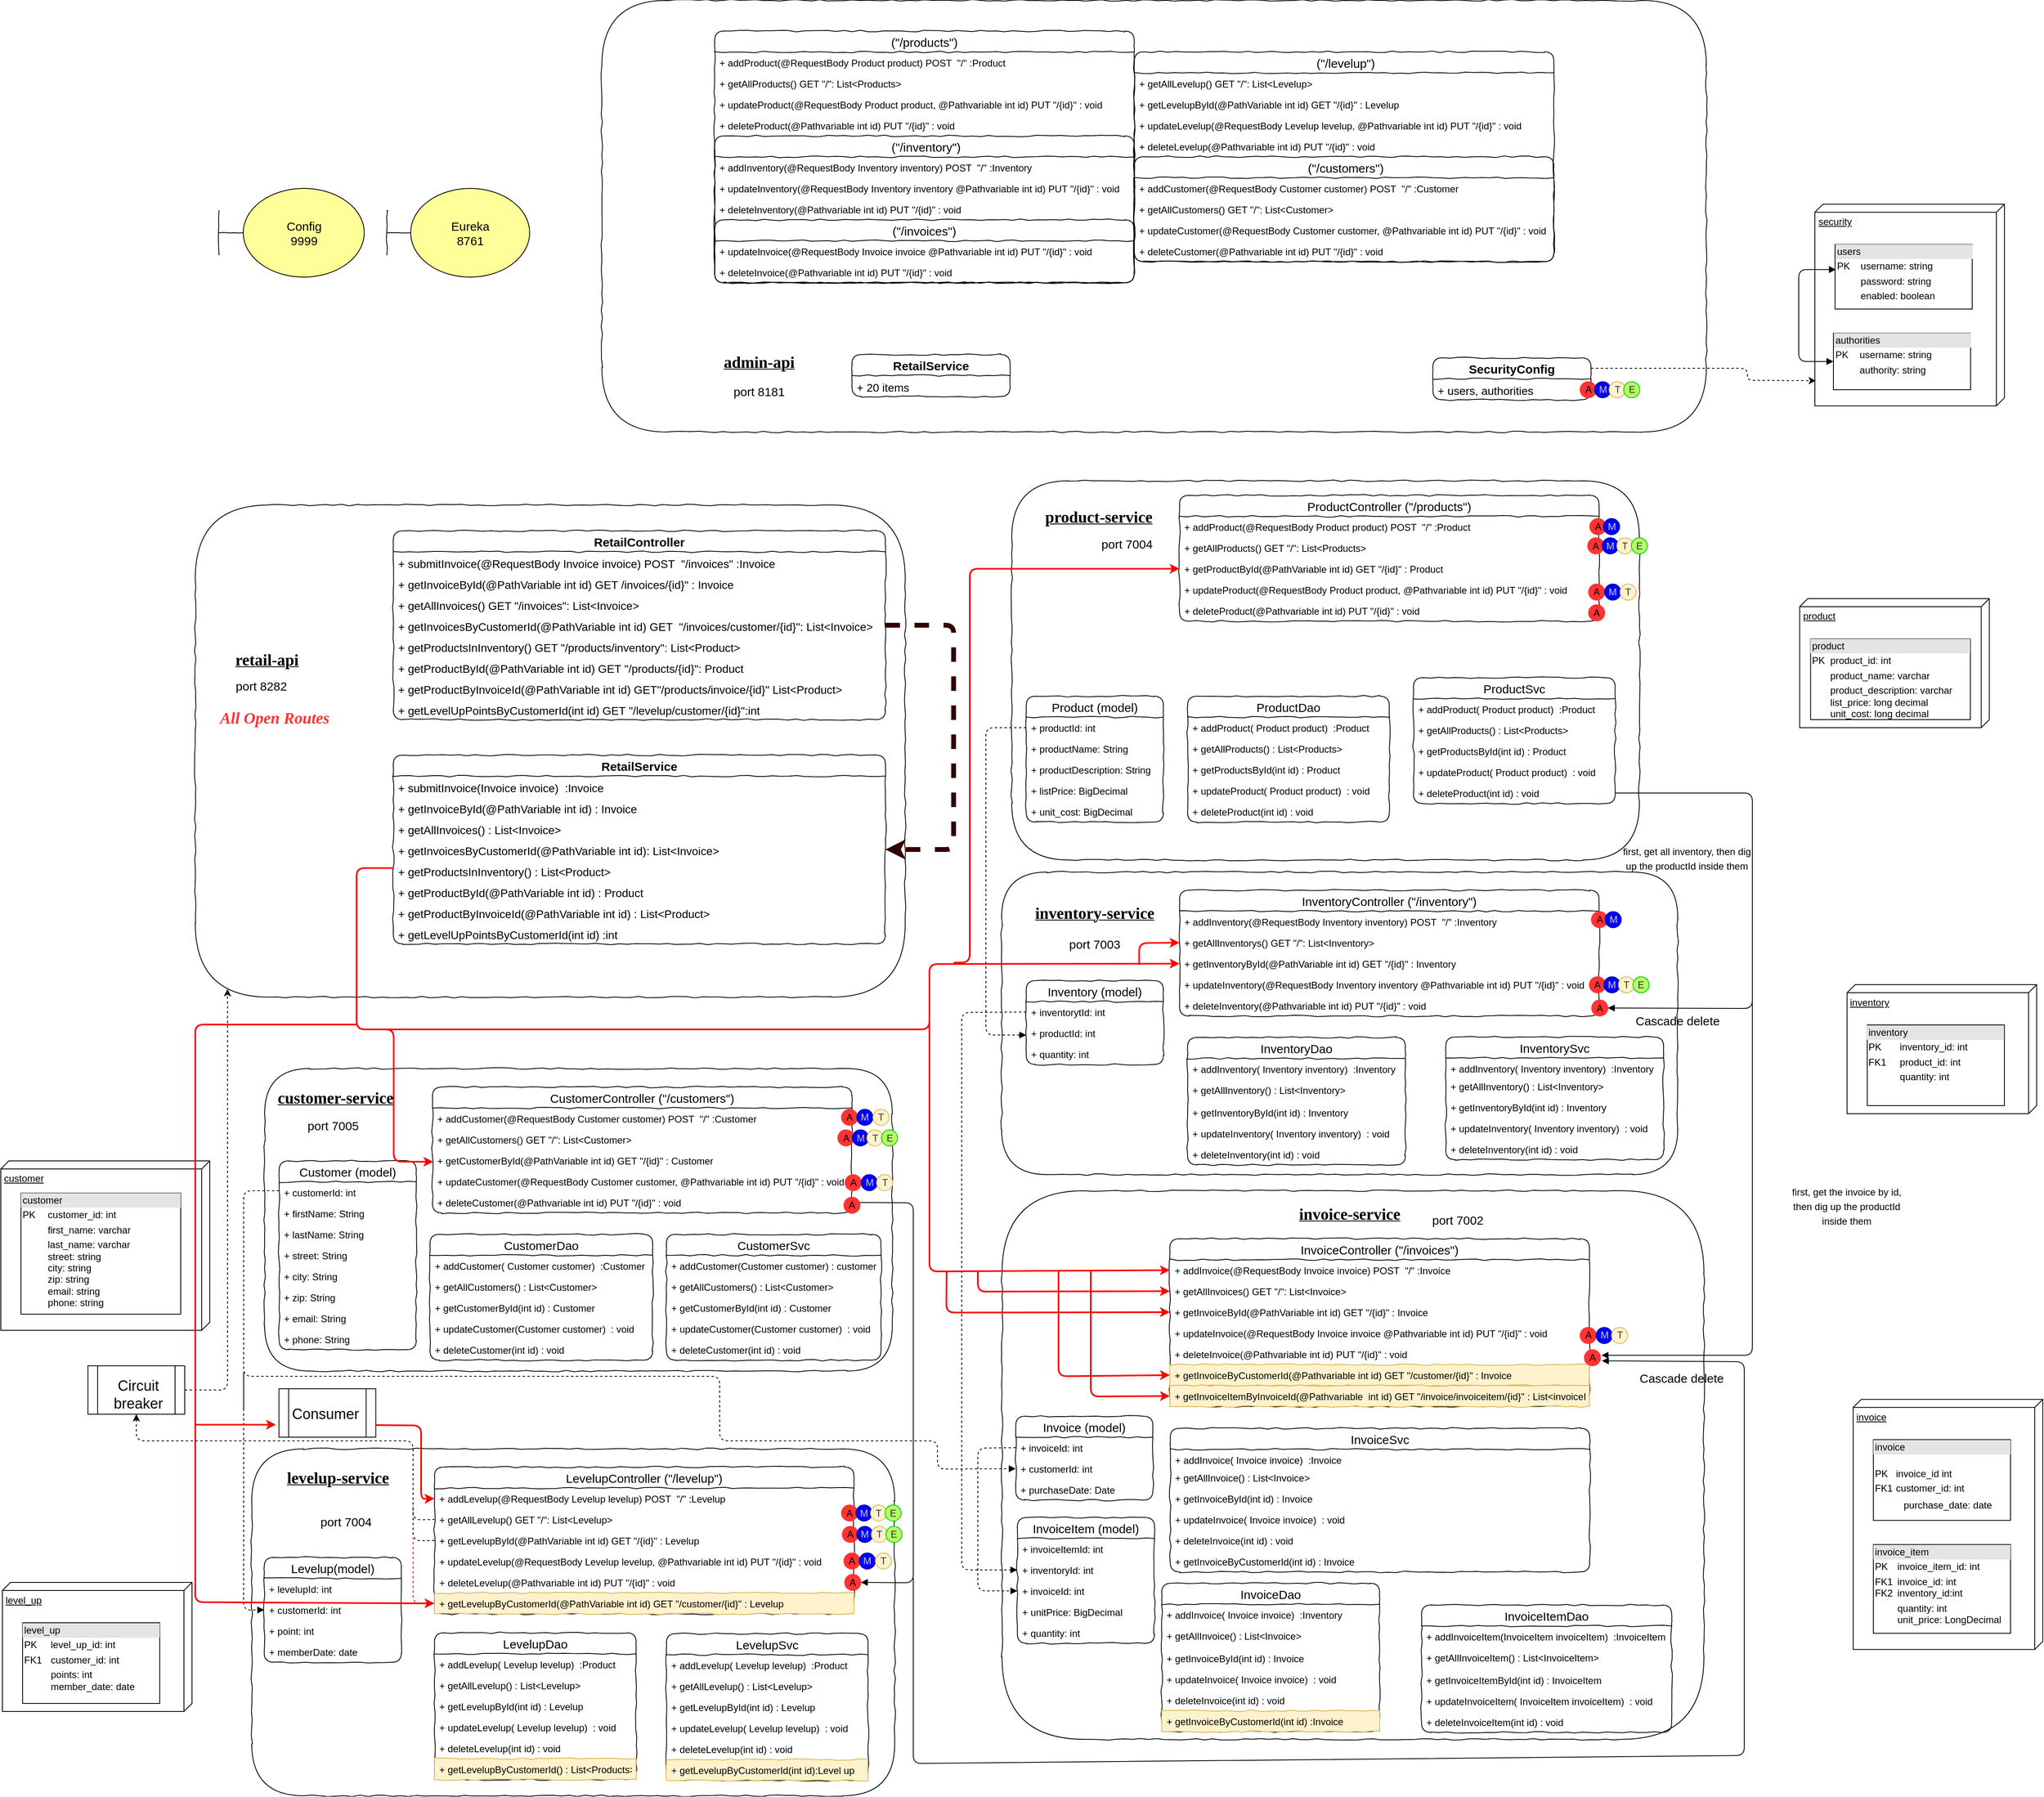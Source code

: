 <mxfile pages="1" version="11.2.1" type="device"><diagram id="AKQeQcgz-3qSORkPZozQ" name="Page-1"><mxGraphModel dx="2580" dy="1055" grid="1" gridSize="10" guides="1" tooltips="1" connect="1" arrows="1" fold="1" page="1" pageScale="1" pageWidth="850" pageHeight="1100" math="0" shadow="0"><root><mxCell id="0"/><mxCell id="1" parent="0"/><mxCell id="oy09f4TFrToggvV0XJdq-14" value="customer" style="verticalAlign=top;align=left;spacingTop=8;spacingLeft=2;spacingRight=12;shape=cube;size=10;direction=south;fontStyle=4;html=1;" parent="1" vertex="1"><mxGeometry x="-101" y="1663" width="259" height="210" as="geometry"/></mxCell><mxCell id="oy09f4TFrToggvV0XJdq-7" value="level_up" style="verticalAlign=top;align=left;spacingTop=8;spacingLeft=2;spacingRight=12;shape=cube;size=10;direction=south;fontStyle=4;html=1;" parent="1" vertex="1"><mxGeometry x="-99" y="2185.5" width="235" height="160" as="geometry"/></mxCell><mxCell id="oy09f4TFrToggvV0XJdq-5" value="&lt;div style=&quot;box-sizing: border-box ; width: 100% ; background: #e4e4e4 ; padding: 2px&quot;&gt;level_up&lt;/div&gt;&lt;table style=&quot;width: 100% ; font-size: 1em&quot; cellpadding=&quot;2&quot; cellspacing=&quot;0&quot;&gt;&lt;tbody&gt;&lt;tr&gt;&lt;td&gt;PK&lt;/td&gt;&lt;td&gt;level_up_id: int&lt;br&gt;&lt;/td&gt;&lt;/tr&gt;&lt;tr&gt;&lt;td&gt;FK1&lt;/td&gt;&lt;td&gt;customer_id: int&lt;/td&gt;&lt;/tr&gt;&lt;tr&gt;&lt;td&gt;&lt;/td&gt;&lt;td&gt;points: int&lt;br style=&quot;padding: 0px ; margin: 0px&quot;&gt;member_date: date&lt;br&gt;&lt;/td&gt;&lt;/tr&gt;&lt;/tbody&gt;&lt;/table&gt;" style="verticalAlign=top;align=left;overflow=fill;html=1;" parent="1" vertex="1"><mxGeometry x="-74" y="2235.5" width="170" height="100" as="geometry"/></mxCell><mxCell id="oy09f4TFrToggvV0XJdq-8" value="invoice" style="verticalAlign=top;align=left;spacingTop=8;spacingLeft=2;spacingRight=12;shape=cube;size=10;direction=south;fontStyle=4;html=1;" parent="1" vertex="1"><mxGeometry x="2195" y="1958.6" width="235" height="310" as="geometry"/></mxCell><mxCell id="oy09f4TFrToggvV0XJdq-9" value="&lt;div style=&quot;box-sizing: border-box ; width: 100% ; background: #e4e4e4 ; padding: 2px&quot;&gt;invoice&lt;/div&gt;&lt;br&gt;&lt;table style=&quot;width: 100% ; font-size: 1em&quot; cellpadding=&quot;2&quot; cellspacing=&quot;0&quot;&gt;&lt;tbody&gt;&lt;tr&gt;&lt;td&gt;PK&lt;/td&gt;&lt;td&gt;invoice_id int&lt;br&gt;&lt;/td&gt;&lt;/tr&gt;&lt;tr&gt;&lt;td&gt;FK1&lt;/td&gt;&lt;td&gt;customer_id: int&lt;/td&gt;&lt;/tr&gt;&lt;tr&gt;&lt;td&gt;&lt;/td&gt;&lt;td&gt;&lt;table cellpadding=&quot;2&quot; cellspacing=&quot;0&quot; style=&quot;font-size: 1em ; width: 238px&quot;&gt;&lt;tbody&gt;&lt;tr&gt;&lt;td&gt;&lt;/td&gt;&lt;td&gt;purchase_date: date&lt;br&gt;&lt;/td&gt;&lt;td&gt;&lt;/td&gt;&lt;td&gt;&lt;br&gt;&lt;/td&gt;&lt;/tr&gt;&lt;/tbody&gt;&lt;/table&gt;&lt;/td&gt;&lt;td&gt;&lt;/td&gt;&lt;td&gt;&lt;/td&gt;&lt;td&gt;&lt;br&gt;&lt;/td&gt;&lt;/tr&gt;&lt;/tbody&gt;&lt;/table&gt;" style="verticalAlign=top;align=left;overflow=fill;html=1;" parent="1" vertex="1"><mxGeometry x="2220" y="2008.6" width="170" height="100" as="geometry"/></mxCell><mxCell id="oy09f4TFrToggvV0XJdq-10" value="&lt;div style=&quot;box-sizing: border-box ; width: 100% ; background: #e4e4e4 ; padding: 2px&quot;&gt;invoice_item&lt;/div&gt;&lt;table style=&quot;width: 100% ; font-size: 1em&quot; cellpadding=&quot;2&quot; cellspacing=&quot;0&quot;&gt;&lt;tbody&gt;&lt;tr&gt;&lt;td&gt;PK&lt;/td&gt;&lt;td&gt;invoice_item_id: int&lt;br&gt;&lt;/td&gt;&lt;/tr&gt;&lt;tr&gt;&lt;td&gt;FK1&lt;br&gt;FK2&lt;/td&gt;&lt;td&gt;invoice_id: int&lt;br&gt;inventory_id:int&lt;/td&gt;&lt;/tr&gt;&lt;tr&gt;&lt;td&gt;&lt;/td&gt;&lt;td&gt;quantity: int&lt;br&gt;unit_price: LongDecimal&lt;br&gt;&lt;br&gt;&lt;/td&gt;&lt;/tr&gt;&lt;/tbody&gt;&lt;/table&gt;" style="verticalAlign=top;align=left;overflow=fill;html=1;" parent="1" vertex="1"><mxGeometry x="2220" y="2138.6" width="170" height="110" as="geometry"/></mxCell><mxCell id="oy09f4TFrToggvV0XJdq-12" value="inventory" style="verticalAlign=top;align=left;spacingTop=8;spacingLeft=2;spacingRight=12;shape=cube;size=10;direction=south;fontStyle=4;html=1;" parent="1" vertex="1"><mxGeometry x="2187.4" y="1444.5" width="235" height="160" as="geometry"/></mxCell><mxCell id="oy09f4TFrToggvV0XJdq-13" value="&lt;div style=&quot;box-sizing: border-box ; width: 100% ; background: #e4e4e4 ; padding: 2px&quot;&gt;inventory&lt;/div&gt;&lt;table style=&quot;width: 100% ; font-size: 1em&quot; cellpadding=&quot;2&quot; cellspacing=&quot;0&quot;&gt;&lt;tbody&gt;&lt;tr&gt;&lt;td&gt;PK&lt;/td&gt;&lt;td&gt;inventory_id: int&lt;br&gt;&lt;/td&gt;&lt;/tr&gt;&lt;tr&gt;&lt;td&gt;FK1&lt;/td&gt;&lt;td&gt;product_id: int&lt;/td&gt;&lt;/tr&gt;&lt;tr&gt;&lt;td&gt;&lt;/td&gt;&lt;td&gt;quantity: int&lt;br style=&quot;padding: 0px ; margin: 0px&quot;&gt;&lt;br&gt;&lt;/td&gt;&lt;/tr&gt;&lt;/tbody&gt;&lt;/table&gt;" style="verticalAlign=top;align=left;overflow=fill;html=1;" parent="1" vertex="1"><mxGeometry x="2212.4" y="1494.5" width="170" height="100" as="geometry"/></mxCell><mxCell id="oy09f4TFrToggvV0XJdq-15" value="&lt;div style=&quot;box-sizing: border-box ; width: 100% ; background: #e4e4e4 ; padding: 2px&quot;&gt;product&lt;/div&gt;&lt;table style=&quot;width: 100% ; font-size: 1em&quot; cellpadding=&quot;2&quot; cellspacing=&quot;0&quot;&gt;&lt;tbody&gt;&lt;tr&gt;&lt;td&gt;PK&lt;/td&gt;&lt;td&gt;product_id: int&lt;br&gt;&lt;/td&gt;&lt;/tr&gt;&lt;tr&gt;&lt;td&gt;&lt;br&gt;&lt;/td&gt;&lt;td&gt;product_name: varchar&lt;/td&gt;&lt;/tr&gt;&lt;tr&gt;&lt;td&gt;&lt;/td&gt;&lt;td&gt;product_description: varchar&lt;br style=&quot;padding: 0px ; margin: 0px&quot;&gt;list_price: long decimal&lt;br&gt;unit_cost: long decimal&lt;/td&gt;&lt;/tr&gt;&lt;/tbody&gt;&lt;/table&gt;" style="verticalAlign=top;align=left;overflow=fill;html=1;" parent="1" vertex="1"><mxGeometry x="2132.2" y="1006" width="198" height="100" as="geometry"/></mxCell><mxCell id="oy09f4TFrToggvV0XJdq-21" value="product" style="verticalAlign=top;align=left;spacingTop=8;spacingLeft=2;spacingRight=12;shape=cube;size=10;direction=south;fontStyle=4;html=1;" parent="1" vertex="1"><mxGeometry x="2128.7" y="966" width="235" height="160" as="geometry"/></mxCell><mxCell id="oy09f4TFrToggvV0XJdq-22" value="&lt;div style=&quot;box-sizing: border-box ; width: 100% ; background: #e4e4e4 ; padding: 2px&quot;&gt;product&lt;/div&gt;&lt;table style=&quot;width: 100% ; font-size: 1em&quot; cellpadding=&quot;2&quot; cellspacing=&quot;0&quot;&gt;&lt;tbody&gt;&lt;tr&gt;&lt;td&gt;PK&lt;/td&gt;&lt;td&gt;product_id: int&lt;br&gt;&lt;/td&gt;&lt;/tr&gt;&lt;tr&gt;&lt;td&gt;&lt;br&gt;&lt;/td&gt;&lt;td&gt;product_name: varchar&lt;/td&gt;&lt;/tr&gt;&lt;tr&gt;&lt;td&gt;&lt;/td&gt;&lt;td&gt;product_description: varchar&lt;br style=&quot;padding: 0px ; margin: 0px&quot;&gt;list_price: long decimal&lt;br&gt;unit_cost: long decimal&lt;/td&gt;&lt;/tr&gt;&lt;/tbody&gt;&lt;/table&gt;" style="verticalAlign=top;align=left;overflow=fill;html=1;" parent="1" vertex="1"><mxGeometry x="2142.2" y="1016" width="198" height="100" as="geometry"/></mxCell><mxCell id="oy09f4TFrToggvV0XJdq-23" value="&lt;div style=&quot;box-sizing: border-box ; width: 100% ; background: #e4e4e4 ; padding: 2px&quot;&gt;customer&lt;/div&gt;&lt;table style=&quot;width: 100% ; font-size: 1em&quot; cellpadding=&quot;2&quot; cellspacing=&quot;0&quot;&gt;&lt;tbody&gt;&lt;tr&gt;&lt;td&gt;PK&lt;/td&gt;&lt;td&gt;customer_id: int&lt;br&gt;&lt;/td&gt;&lt;/tr&gt;&lt;tr&gt;&lt;td&gt;&lt;br&gt;&lt;/td&gt;&lt;td&gt;first_name: varchar&lt;/td&gt;&lt;/tr&gt;&lt;tr&gt;&lt;td&gt;&lt;/td&gt;&lt;td&gt;last_name: varchar&lt;br style=&quot;padding: 0px ; margin: 0px&quot;&gt;street: string&lt;br&gt;city: string&lt;br&gt;zip: string&lt;br&gt;email: string&lt;br&gt;phone: string&lt;br&gt;&lt;br&gt;&lt;/td&gt;&lt;/tr&gt;&lt;/tbody&gt;&lt;/table&gt;" style="verticalAlign=top;align=left;overflow=fill;html=1;" parent="1" vertex="1"><mxGeometry x="-76" y="1703" width="198" height="150" as="geometry"/></mxCell><mxCell id="dk8RMF_b6mO3HH5nVuE_-1" value="" style="rounded=1;whiteSpace=wrap;html=1;comic=1;shadow=0;glass=0;" parent="1" vertex="1"><mxGeometry x="140" y="850" width="880" height="610" as="geometry"/></mxCell><mxCell id="dk8RMF_b6mO3HH5nVuE_-2" value="&lt;font face=&quot;Comic Sans MS&quot;&gt;&lt;span style=&quot;font-size: 20px&quot;&gt;retail-api&lt;/span&gt;&lt;/font&gt;" style="text;html=1;strokeColor=none;fillColor=none;align=center;verticalAlign=middle;whiteSpace=wrap;rounded=0;fontStyle=5" parent="1" vertex="1"><mxGeometry x="154" y="1031" width="150" height="20" as="geometry"/></mxCell><mxCell id="dk8RMF_b6mO3HH5nVuE_-3" value="RetailController" style="swimlane;fontStyle=1;childLayout=stackLayout;horizontal=1;startSize=26;fillColor=none;horizontalStack=0;resizeParent=1;resizeParentMax=0;resizeLast=0;collapsible=1;marginBottom=0;rounded=1;shadow=0;glass=0;comic=1;fontSize=15;" parent="1" vertex="1"><mxGeometry x="385.5" y="882" width="610" height="234" as="geometry"/></mxCell><mxCell id="dk8RMF_b6mO3HH5nVuE_-4" value="+ submitInvoice(@RequestBody Invoice invoice) POST  &quot;/invoices&quot; :Invoice " style="text;strokeColor=none;fillColor=none;align=left;verticalAlign=top;spacingLeft=4;spacingRight=4;overflow=hidden;rotatable=0;points=[[0,0.5],[1,0.5]];portConstraint=eastwest;fontSize=14;" parent="dk8RMF_b6mO3HH5nVuE_-3" vertex="1"><mxGeometry y="26" width="610" height="26" as="geometry"/></mxCell><mxCell id="dk8RMF_b6mO3HH5nVuE_-5" value="+ getInvoiceById(@PathVariable int id) GET /invoices/{id}&quot; : Invoice " style="text;strokeColor=none;fillColor=none;align=left;verticalAlign=top;spacingLeft=4;spacingRight=4;overflow=hidden;rotatable=0;points=[[0,0.5],[1,0.5]];portConstraint=eastwest;fontSize=14;" parent="dk8RMF_b6mO3HH5nVuE_-3" vertex="1"><mxGeometry y="52" width="610" height="26" as="geometry"/></mxCell><mxCell id="dk8RMF_b6mO3HH5nVuE_-6" value="+ getAllInvoices() GET &quot;/invoices&quot;: List&lt;Invoice&gt; " style="text;strokeColor=none;fillColor=none;align=left;verticalAlign=top;spacingLeft=4;spacingRight=4;overflow=hidden;rotatable=0;points=[[0,0.5],[1,0.5]];portConstraint=eastwest;fontSize=14;" parent="dk8RMF_b6mO3HH5nVuE_-3" vertex="1"><mxGeometry y="78" width="610" height="26" as="geometry"/></mxCell><mxCell id="dk8RMF_b6mO3HH5nVuE_-7" value="+ getInvoicesByCustomerId(@PathVariable int id) GET  &quot;/invoices/customer/{id}&quot;: List&lt;Invoice&gt; &#10;" style="text;strokeColor=none;fillColor=none;align=left;verticalAlign=top;spacingLeft=4;spacingRight=4;overflow=hidden;rotatable=0;points=[[0,0.5],[1,0.5]];portConstraint=eastwest;fontSize=14;" parent="dk8RMF_b6mO3HH5nVuE_-3" vertex="1"><mxGeometry y="104" width="610" height="26" as="geometry"/></mxCell><mxCell id="dk8RMF_b6mO3HH5nVuE_-8" value="+ getProductsInInventory() GET &quot;/products/inventory&quot;: List&lt;Product&gt;&#10;" style="text;strokeColor=none;fillColor=none;align=left;verticalAlign=top;spacingLeft=4;spacingRight=4;overflow=hidden;rotatable=0;points=[[0,0.5],[1,0.5]];portConstraint=eastwest;fontSize=14;" parent="dk8RMF_b6mO3HH5nVuE_-3" vertex="1"><mxGeometry y="130" width="610" height="26" as="geometry"/></mxCell><mxCell id="dk8RMF_b6mO3HH5nVuE_-9" value="+ getProductById(@PathVariable int id) GET &quot;/products/{id}&quot;: Product&#10;" style="text;strokeColor=none;fillColor=none;align=left;verticalAlign=top;spacingLeft=4;spacingRight=4;overflow=hidden;rotatable=0;points=[[0,0.5],[1,0.5]];portConstraint=eastwest;fontSize=14;" parent="dk8RMF_b6mO3HH5nVuE_-3" vertex="1"><mxGeometry y="156" width="610" height="26" as="geometry"/></mxCell><mxCell id="dk8RMF_b6mO3HH5nVuE_-10" value="+ getProductByInvoiceId(@PathVariable int id) GET&quot;/products/invoice/{id}&quot; List&lt;Product&gt;&#10;" style="text;strokeColor=none;fillColor=none;align=left;verticalAlign=top;spacingLeft=4;spacingRight=4;overflow=hidden;rotatable=0;points=[[0,0.5],[1,0.5]];portConstraint=eastwest;fontSize=14;" parent="dk8RMF_b6mO3HH5nVuE_-3" vertex="1"><mxGeometry y="182" width="610" height="26" as="geometry"/></mxCell><mxCell id="dk8RMF_b6mO3HH5nVuE_-11" value="+ getLevelUpPointsByCustomerId(int id) GET &quot;/levelup/customer/{id}&quot;:int&#10;" style="text;strokeColor=none;fillColor=none;align=left;verticalAlign=top;spacingLeft=4;spacingRight=4;overflow=hidden;rotatable=0;points=[[0,0.5],[1,0.5]];portConstraint=eastwest;fontSize=14;" parent="dk8RMF_b6mO3HH5nVuE_-3" vertex="1"><mxGeometry y="208" width="610" height="26" as="geometry"/></mxCell><mxCell id="dk8RMF_b6mO3HH5nVuE_-12" value="RetailService" style="swimlane;fontStyle=1;childLayout=stackLayout;horizontal=1;startSize=26;fillColor=none;horizontalStack=0;resizeParent=1;resizeParentMax=0;resizeLast=0;collapsible=1;marginBottom=0;rounded=1;shadow=0;glass=0;comic=1;fontSize=15;" parent="1" vertex="1"><mxGeometry x="385.5" y="1160" width="610" height="234" as="geometry"/></mxCell><mxCell id="dk8RMF_b6mO3HH5nVuE_-13" value="+ submitInvoice(Invoice invoice)  :Invoice " style="text;strokeColor=none;fillColor=none;align=left;verticalAlign=top;spacingLeft=4;spacingRight=4;overflow=hidden;rotatable=0;points=[[0,0.5],[1,0.5]];portConstraint=eastwest;fontSize=14;" parent="dk8RMF_b6mO3HH5nVuE_-12" vertex="1"><mxGeometry y="26" width="610" height="26" as="geometry"/></mxCell><mxCell id="dk8RMF_b6mO3HH5nVuE_-14" value="+ getInvoiceById(@PathVariable int id) : Invoice " style="text;strokeColor=none;fillColor=none;align=left;verticalAlign=top;spacingLeft=4;spacingRight=4;overflow=hidden;rotatable=0;points=[[0,0.5],[1,0.5]];portConstraint=eastwest;fontSize=14;" parent="dk8RMF_b6mO3HH5nVuE_-12" vertex="1"><mxGeometry y="52" width="610" height="26" as="geometry"/></mxCell><mxCell id="dk8RMF_b6mO3HH5nVuE_-15" value="+ getAllInvoices() : List&lt;Invoice&gt; " style="text;strokeColor=none;fillColor=none;align=left;verticalAlign=top;spacingLeft=4;spacingRight=4;overflow=hidden;rotatable=0;points=[[0,0.5],[1,0.5]];portConstraint=eastwest;fontSize=14;" parent="dk8RMF_b6mO3HH5nVuE_-12" vertex="1"><mxGeometry y="78" width="610" height="26" as="geometry"/></mxCell><mxCell id="dk8RMF_b6mO3HH5nVuE_-16" value="+ getInvoicesByCustomerId(@PathVariable int id): List&lt;Invoice&gt; &#10;" style="text;strokeColor=none;fillColor=none;align=left;verticalAlign=top;spacingLeft=4;spacingRight=4;overflow=hidden;rotatable=0;points=[[0,0.5],[1,0.5]];portConstraint=eastwest;fontSize=14;" parent="dk8RMF_b6mO3HH5nVuE_-12" vertex="1"><mxGeometry y="104" width="610" height="26" as="geometry"/></mxCell><mxCell id="dk8RMF_b6mO3HH5nVuE_-17" value="+ getProductsInInventory() : List&lt;Product&gt;&#10;" style="text;strokeColor=none;fillColor=none;align=left;verticalAlign=top;spacingLeft=4;spacingRight=4;overflow=hidden;rotatable=0;points=[[0,0.5],[1,0.5]];portConstraint=eastwest;fontSize=14;" parent="dk8RMF_b6mO3HH5nVuE_-12" vertex="1"><mxGeometry y="130" width="610" height="26" as="geometry"/></mxCell><mxCell id="dk8RMF_b6mO3HH5nVuE_-18" value="+ getProductById(@PathVariable int id) : Product&#10;" style="text;strokeColor=none;fillColor=none;align=left;verticalAlign=top;spacingLeft=4;spacingRight=4;overflow=hidden;rotatable=0;points=[[0,0.5],[1,0.5]];portConstraint=eastwest;fontSize=14;" parent="dk8RMF_b6mO3HH5nVuE_-12" vertex="1"><mxGeometry y="156" width="610" height="26" as="geometry"/></mxCell><mxCell id="dk8RMF_b6mO3HH5nVuE_-19" value="+ getProductByInvoiceId(@PathVariable int id) : List&lt;Product&gt;&#10;" style="text;strokeColor=none;fillColor=none;align=left;verticalAlign=top;spacingLeft=4;spacingRight=4;overflow=hidden;rotatable=0;points=[[0,0.5],[1,0.5]];portConstraint=eastwest;fontSize=14;" parent="dk8RMF_b6mO3HH5nVuE_-12" vertex="1"><mxGeometry y="182" width="610" height="26" as="geometry"/></mxCell><mxCell id="dk8RMF_b6mO3HH5nVuE_-20" value="+ getLevelUpPointsByCustomerId(int id) :int&#10;" style="text;strokeColor=none;fillColor=none;align=left;verticalAlign=top;spacingLeft=4;spacingRight=4;overflow=hidden;rotatable=0;points=[[0,0.5],[1,0.5]];portConstraint=eastwest;fontSize=14;" parent="dk8RMF_b6mO3HH5nVuE_-12" vertex="1"><mxGeometry y="208" width="610" height="26" as="geometry"/></mxCell><mxCell id="dk8RMF_b6mO3HH5nVuE_-21" value="port 8282" style="text;html=1;strokeColor=none;fillColor=none;align=center;verticalAlign=middle;whiteSpace=wrap;rounded=0;shadow=0;glass=0;comic=1;fontSize=15;" parent="1" vertex="1"><mxGeometry x="187" y="1064" width="70" height="20" as="geometry"/></mxCell><mxCell id="dk8RMF_b6mO3HH5nVuE_-22" value="" style="rounded=1;whiteSpace=wrap;html=1;shadow=0;glass=0;comic=1;fontSize=15;" parent="1" vertex="1"><mxGeometry x="1152" y="820" width="778" height="470" as="geometry"/></mxCell><mxCell id="dk8RMF_b6mO3HH5nVuE_-23" value="&lt;font face=&quot;Comic Sans MS&quot;&gt;&lt;span style=&quot;font-size: 20px&quot;&gt;product-service&lt;/span&gt;&lt;/font&gt;" style="text;html=1;strokeColor=none;fillColor=none;align=center;verticalAlign=middle;whiteSpace=wrap;rounded=0;fontStyle=5" parent="1" vertex="1"><mxGeometry x="1170" y="854" width="180" height="20" as="geometry"/></mxCell><mxCell id="dk8RMF_b6mO3HH5nVuE_-24" value="ProductController (&quot;/products&quot;)" style="swimlane;fontStyle=0;childLayout=stackLayout;horizontal=1;startSize=26;fillColor=none;horizontalStack=0;resizeParent=1;resizeParentMax=0;resizeLast=0;collapsible=1;marginBottom=0;rounded=1;shadow=0;glass=0;comic=1;fontSize=15;" parent="1" vertex="1"><mxGeometry x="1360" y="838" width="520" height="156" as="geometry"/></mxCell><mxCell id="dk8RMF_b6mO3HH5nVuE_-25" value="+ addProduct(@RequestBody Product product) POST  &quot;/&quot; :Product" style="text;strokeColor=none;fillColor=none;align=left;verticalAlign=top;spacingLeft=4;spacingRight=4;overflow=hidden;rotatable=0;points=[[0,0.5],[1,0.5]];portConstraint=eastwest;" parent="dk8RMF_b6mO3HH5nVuE_-24" vertex="1"><mxGeometry y="26" width="520" height="26" as="geometry"/></mxCell><mxCell id="dk8RMF_b6mO3HH5nVuE_-26" value="+ getAllProducts() GET &quot;/&quot;: List&lt;Products&gt; " style="text;strokeColor=none;fillColor=none;align=left;verticalAlign=top;spacingLeft=4;spacingRight=4;overflow=hidden;rotatable=0;points=[[0,0.5],[1,0.5]];portConstraint=eastwest;" parent="dk8RMF_b6mO3HH5nVuE_-24" vertex="1"><mxGeometry y="52" width="520" height="26" as="geometry"/></mxCell><mxCell id="dk8RMF_b6mO3HH5nVuE_-27" value="+ getProductById(@PathVariable int id) GET &quot;/{id}&quot; : Product" style="text;strokeColor=none;fillColor=none;align=left;verticalAlign=top;spacingLeft=4;spacingRight=4;overflow=hidden;rotatable=0;points=[[0,0.5],[1,0.5]];portConstraint=eastwest;" parent="dk8RMF_b6mO3HH5nVuE_-24" vertex="1"><mxGeometry y="78" width="520" height="26" as="geometry"/></mxCell><mxCell id="dk8RMF_b6mO3HH5nVuE_-28" value="+ updateProduct(@RequestBody Product product, @Pathvariable int id) PUT &quot;/{id}&quot; : void" style="text;strokeColor=none;fillColor=none;align=left;verticalAlign=top;spacingLeft=4;spacingRight=4;overflow=hidden;rotatable=0;points=[[0,0.5],[1,0.5]];portConstraint=eastwest;" parent="dk8RMF_b6mO3HH5nVuE_-24" vertex="1"><mxGeometry y="104" width="520" height="26" as="geometry"/></mxCell><mxCell id="dk8RMF_b6mO3HH5nVuE_-30" value="+ deleteProduct(@Pathvariable int id) PUT &quot;/{id}&quot; : void" style="text;strokeColor=none;fillColor=none;align=left;verticalAlign=top;spacingLeft=4;spacingRight=4;overflow=hidden;rotatable=0;points=[[0,0.5],[1,0.5]];portConstraint=eastwest;" parent="dk8RMF_b6mO3HH5nVuE_-24" vertex="1"><mxGeometry y="130" width="520" height="26" as="geometry"/></mxCell><mxCell id="dk8RMF_b6mO3HH5nVuE_-31" value="ProductSvc" style="swimlane;fontStyle=0;childLayout=stackLayout;horizontal=1;startSize=26;fillColor=none;horizontalStack=0;resizeParent=1;resizeParentMax=0;resizeLast=0;collapsible=1;marginBottom=0;rounded=1;shadow=0;glass=0;comic=1;fontSize=15;" parent="1" vertex="1"><mxGeometry x="1650" y="1064" width="250" height="156" as="geometry"/></mxCell><mxCell id="dk8RMF_b6mO3HH5nVuE_-32" value="+ addProduct( Product product)  :Product" style="text;strokeColor=none;fillColor=none;align=left;verticalAlign=top;spacingLeft=4;spacingRight=4;overflow=hidden;rotatable=0;points=[[0,0.5],[1,0.5]];portConstraint=eastwest;" parent="dk8RMF_b6mO3HH5nVuE_-31" vertex="1"><mxGeometry y="26" width="250" height="26" as="geometry"/></mxCell><mxCell id="dk8RMF_b6mO3HH5nVuE_-33" value="+ getAllProducts() : List&lt;Products&gt; " style="text;strokeColor=none;fillColor=none;align=left;verticalAlign=top;spacingLeft=4;spacingRight=4;overflow=hidden;rotatable=0;points=[[0,0.5],[1,0.5]];portConstraint=eastwest;" parent="dk8RMF_b6mO3HH5nVuE_-31" vertex="1"><mxGeometry y="52" width="250" height="26" as="geometry"/></mxCell><mxCell id="dk8RMF_b6mO3HH5nVuE_-34" value="+ getProductsById(int id) : Product" style="text;strokeColor=none;fillColor=none;align=left;verticalAlign=top;spacingLeft=4;spacingRight=4;overflow=hidden;rotatable=0;points=[[0,0.5],[1,0.5]];portConstraint=eastwest;" parent="dk8RMF_b6mO3HH5nVuE_-31" vertex="1"><mxGeometry y="78" width="250" height="26" as="geometry"/></mxCell><mxCell id="dk8RMF_b6mO3HH5nVuE_-35" value="+ updateProduct( Product product)  : void" style="text;strokeColor=none;fillColor=none;align=left;verticalAlign=top;spacingLeft=4;spacingRight=4;overflow=hidden;rotatable=0;points=[[0,0.5],[1,0.5]];portConstraint=eastwest;" parent="dk8RMF_b6mO3HH5nVuE_-31" vertex="1"><mxGeometry y="104" width="250" height="26" as="geometry"/></mxCell><mxCell id="dk8RMF_b6mO3HH5nVuE_-37" value="+ deleteProduct(int id) : void" style="text;strokeColor=none;fillColor=none;align=left;verticalAlign=top;spacingLeft=4;spacingRight=4;overflow=hidden;rotatable=0;points=[[0,0.5],[1,0.5]];portConstraint=eastwest;" parent="dk8RMF_b6mO3HH5nVuE_-31" vertex="1"><mxGeometry y="130" width="250" height="26" as="geometry"/></mxCell><mxCell id="dk8RMF_b6mO3HH5nVuE_-38" value="ProductDao" style="swimlane;fontStyle=0;childLayout=stackLayout;horizontal=1;startSize=26;fillColor=none;horizontalStack=0;resizeParent=1;resizeParentMax=0;resizeLast=0;collapsible=1;marginBottom=0;rounded=1;shadow=0;glass=0;comic=1;fontSize=15;" parent="1" vertex="1"><mxGeometry x="1370" y="1087" width="250" height="156" as="geometry"/></mxCell><mxCell id="dk8RMF_b6mO3HH5nVuE_-39" value="+ addProduct( Product product)  :Product" style="text;strokeColor=none;fillColor=none;align=left;verticalAlign=top;spacingLeft=4;spacingRight=4;overflow=hidden;rotatable=0;points=[[0,0.5],[1,0.5]];portConstraint=eastwest;" parent="dk8RMF_b6mO3HH5nVuE_-38" vertex="1"><mxGeometry y="26" width="250" height="26" as="geometry"/></mxCell><mxCell id="dk8RMF_b6mO3HH5nVuE_-40" value="+ getAllProducts() : List&lt;Products&gt; " style="text;strokeColor=none;fillColor=none;align=left;verticalAlign=top;spacingLeft=4;spacingRight=4;overflow=hidden;rotatable=0;points=[[0,0.5],[1,0.5]];portConstraint=eastwest;" parent="dk8RMF_b6mO3HH5nVuE_-38" vertex="1"><mxGeometry y="52" width="250" height="26" as="geometry"/></mxCell><mxCell id="dk8RMF_b6mO3HH5nVuE_-41" value="+ getProductsById(int id) : Product" style="text;strokeColor=none;fillColor=none;align=left;verticalAlign=top;spacingLeft=4;spacingRight=4;overflow=hidden;rotatable=0;points=[[0,0.5],[1,0.5]];portConstraint=eastwest;" parent="dk8RMF_b6mO3HH5nVuE_-38" vertex="1"><mxGeometry y="78" width="250" height="26" as="geometry"/></mxCell><mxCell id="dk8RMF_b6mO3HH5nVuE_-42" value="+ updateProduct( Product product)  : void" style="text;strokeColor=none;fillColor=none;align=left;verticalAlign=top;spacingLeft=4;spacingRight=4;overflow=hidden;rotatable=0;points=[[0,0.5],[1,0.5]];portConstraint=eastwest;" parent="dk8RMF_b6mO3HH5nVuE_-38" vertex="1"><mxGeometry y="104" width="250" height="26" as="geometry"/></mxCell><mxCell id="dk8RMF_b6mO3HH5nVuE_-44" value="+ deleteProduct(int id) : void" style="text;strokeColor=none;fillColor=none;align=left;verticalAlign=top;spacingLeft=4;spacingRight=4;overflow=hidden;rotatable=0;points=[[0,0.5],[1,0.5]];portConstraint=eastwest;" parent="dk8RMF_b6mO3HH5nVuE_-38" vertex="1"><mxGeometry y="130" width="250" height="26" as="geometry"/></mxCell><mxCell id="dk8RMF_b6mO3HH5nVuE_-45" value="Product (model)" style="swimlane;fontStyle=0;childLayout=stackLayout;horizontal=1;startSize=26;fillColor=none;horizontalStack=0;resizeParent=1;resizeParentMax=0;resizeLast=0;collapsible=1;marginBottom=0;rounded=1;shadow=0;glass=0;comic=1;fontSize=15;" parent="1" vertex="1"><mxGeometry x="1170" y="1087" width="170" height="156" as="geometry"/></mxCell><mxCell id="dk8RMF_b6mO3HH5nVuE_-46" value="+ productId: int" style="text;strokeColor=none;fillColor=none;align=left;verticalAlign=top;spacingLeft=4;spacingRight=4;overflow=hidden;rotatable=0;points=[[0,0.5],[1,0.5]];portConstraint=eastwest;" parent="dk8RMF_b6mO3HH5nVuE_-45" vertex="1"><mxGeometry y="26" width="170" height="26" as="geometry"/></mxCell><mxCell id="dk8RMF_b6mO3HH5nVuE_-47" value="+ productName: String" style="text;strokeColor=none;fillColor=none;align=left;verticalAlign=top;spacingLeft=4;spacingRight=4;overflow=hidden;rotatable=0;points=[[0,0.5],[1,0.5]];portConstraint=eastwest;" parent="dk8RMF_b6mO3HH5nVuE_-45" vertex="1"><mxGeometry y="52" width="170" height="26" as="geometry"/></mxCell><mxCell id="dk8RMF_b6mO3HH5nVuE_-48" value="+ productDescription: String" style="text;strokeColor=none;fillColor=none;align=left;verticalAlign=top;spacingLeft=4;spacingRight=4;overflow=hidden;rotatable=0;points=[[0,0.5],[1,0.5]];portConstraint=eastwest;" parent="dk8RMF_b6mO3HH5nVuE_-45" vertex="1"><mxGeometry y="78" width="170" height="26" as="geometry"/></mxCell><mxCell id="dk8RMF_b6mO3HH5nVuE_-49" value="+ listPrice: BigDecimal" style="text;strokeColor=none;fillColor=none;align=left;verticalAlign=top;spacingLeft=4;spacingRight=4;overflow=hidden;rotatable=0;points=[[0,0.5],[1,0.5]];portConstraint=eastwest;" parent="dk8RMF_b6mO3HH5nVuE_-45" vertex="1"><mxGeometry y="104" width="170" height="26" as="geometry"/></mxCell><mxCell id="dk8RMF_b6mO3HH5nVuE_-51" value="+ unit_cost: BigDecimal" style="text;strokeColor=none;fillColor=none;align=left;verticalAlign=top;spacingLeft=4;spacingRight=4;overflow=hidden;rotatable=0;points=[[0,0.5],[1,0.5]];portConstraint=eastwest;" parent="dk8RMF_b6mO3HH5nVuE_-45" vertex="1"><mxGeometry y="130" width="170" height="26" as="geometry"/></mxCell><mxCell id="dk8RMF_b6mO3HH5nVuE_-52" value="" style="rounded=1;whiteSpace=wrap;html=1;shadow=0;glass=0;comic=1;fontSize=15;" parent="1" vertex="1"><mxGeometry x="1139.5" y="1305" width="838" height="375" as="geometry"/></mxCell><mxCell id="dk8RMF_b6mO3HH5nVuE_-53" value="&lt;font face=&quot;Comic Sans MS&quot;&gt;&lt;span style=&quot;font-size: 20px&quot;&gt;inventory-service&lt;/span&gt;&lt;/font&gt;" style="text;html=1;strokeColor=none;fillColor=none;align=center;verticalAlign=middle;whiteSpace=wrap;rounded=0;fontStyle=5" parent="1" vertex="1"><mxGeometry x="1165" y="1345" width="180" height="20" as="geometry"/></mxCell><mxCell id="dk8RMF_b6mO3HH5nVuE_-54" value="InventoryController (&quot;/inventory&quot;)" style="swimlane;fontStyle=0;childLayout=stackLayout;horizontal=1;startSize=26;fillColor=none;horizontalStack=0;resizeParent=1;resizeParentMax=0;resizeLast=0;collapsible=1;marginBottom=0;rounded=1;shadow=0;glass=0;comic=1;fontSize=15;" parent="1" vertex="1"><mxGeometry x="1360" y="1327.5" width="520" height="156" as="geometry"/></mxCell><mxCell id="dk8RMF_b6mO3HH5nVuE_-55" value="+ addInventory(@RequestBody Inventory inventory) POST  &quot;/&quot; :Inventory" style="text;strokeColor=none;fillColor=none;align=left;verticalAlign=top;spacingLeft=4;spacingRight=4;overflow=hidden;rotatable=0;points=[[0,0.5],[1,0.5]];portConstraint=eastwest;" parent="dk8RMF_b6mO3HH5nVuE_-54" vertex="1"><mxGeometry y="26" width="520" height="26" as="geometry"/></mxCell><mxCell id="dk8RMF_b6mO3HH5nVuE_-56" value="+ getAllInventorys() GET &quot;/&quot;: List&lt;Inventory&gt; " style="text;strokeColor=none;fillColor=none;align=left;verticalAlign=top;spacingLeft=4;spacingRight=4;overflow=hidden;rotatable=0;points=[[0,0.5],[1,0.5]];portConstraint=eastwest;" parent="dk8RMF_b6mO3HH5nVuE_-54" vertex="1"><mxGeometry y="52" width="520" height="26" as="geometry"/></mxCell><mxCell id="dk8RMF_b6mO3HH5nVuE_-57" value="+ getInventoryById(@PathVariable int id) GET &quot;/{id}&quot; : Inventory" style="text;strokeColor=none;fillColor=none;align=left;verticalAlign=top;spacingLeft=4;spacingRight=4;overflow=hidden;rotatable=0;points=[[0,0.5],[1,0.5]];portConstraint=eastwest;" parent="dk8RMF_b6mO3HH5nVuE_-54" vertex="1"><mxGeometry y="78" width="520" height="26" as="geometry"/></mxCell><mxCell id="dk8RMF_b6mO3HH5nVuE_-58" value="+ updateInventory(@RequestBody Inventory inventory @Pathvariable int id) PUT &quot;/{id}&quot; : void" style="text;strokeColor=none;fillColor=none;align=left;verticalAlign=top;spacingLeft=4;spacingRight=4;overflow=hidden;rotatable=0;points=[[0,0.5],[1,0.5]];portConstraint=eastwest;" parent="dk8RMF_b6mO3HH5nVuE_-54" vertex="1"><mxGeometry y="104" width="520" height="26" as="geometry"/></mxCell><mxCell id="dk8RMF_b6mO3HH5nVuE_-60" value="+ deleteInventory(@Pathvariable int id) PUT &quot;/{id}&quot; : void" style="text;strokeColor=none;fillColor=none;align=left;verticalAlign=top;spacingLeft=4;spacingRight=4;overflow=hidden;rotatable=0;points=[[0,0.5],[1,0.5]];portConstraint=eastwest;" parent="dk8RMF_b6mO3HH5nVuE_-54" vertex="1"><mxGeometry y="130" width="520" height="26" as="geometry"/></mxCell><mxCell id="dk8RMF_b6mO3HH5nVuE_-61" value="InventorySvc" style="swimlane;fontStyle=0;childLayout=stackLayout;horizontal=1;startSize=26;fillColor=none;horizontalStack=0;resizeParent=1;resizeParentMax=0;resizeLast=0;collapsible=1;marginBottom=0;rounded=1;shadow=0;glass=0;comic=1;fontSize=15;" parent="1" vertex="1"><mxGeometry x="1690" y="1509.5" width="270" height="152" as="geometry"/></mxCell><mxCell id="dk8RMF_b6mO3HH5nVuE_-62" value="+ addInventory( Inventory inventory)  :Inventory" style="text;strokeColor=none;fillColor=none;align=left;verticalAlign=top;spacingLeft=4;spacingRight=4;overflow=hidden;rotatable=0;points=[[0,0.5],[1,0.5]];portConstraint=eastwest;" parent="dk8RMF_b6mO3HH5nVuE_-61" vertex="1"><mxGeometry y="26" width="270" height="22" as="geometry"/></mxCell><mxCell id="dk8RMF_b6mO3HH5nVuE_-63" value="+ getAllInventory() : List&lt;Inventory&gt; " style="text;strokeColor=none;fillColor=none;align=left;verticalAlign=top;spacingLeft=4;spacingRight=4;overflow=hidden;rotatable=0;points=[[0,0.5],[1,0.5]];portConstraint=eastwest;" parent="dk8RMF_b6mO3HH5nVuE_-61" vertex="1"><mxGeometry y="48" width="270" height="26" as="geometry"/></mxCell><mxCell id="dk8RMF_b6mO3HH5nVuE_-64" value="+ getInventoryById(int id) : Inventory" style="text;strokeColor=none;fillColor=none;align=left;verticalAlign=top;spacingLeft=4;spacingRight=4;overflow=hidden;rotatable=0;points=[[0,0.5],[1,0.5]];portConstraint=eastwest;" parent="dk8RMF_b6mO3HH5nVuE_-61" vertex="1"><mxGeometry y="74" width="270" height="26" as="geometry"/></mxCell><mxCell id="dk8RMF_b6mO3HH5nVuE_-65" value="+ updateInventory( Inventory inventory)  : void" style="text;strokeColor=none;fillColor=none;align=left;verticalAlign=top;spacingLeft=4;spacingRight=4;overflow=hidden;rotatable=0;points=[[0,0.5],[1,0.5]];portConstraint=eastwest;" parent="dk8RMF_b6mO3HH5nVuE_-61" vertex="1"><mxGeometry y="100" width="270" height="26" as="geometry"/></mxCell><mxCell id="dk8RMF_b6mO3HH5nVuE_-67" value="+ deleteInventory(int id) : void" style="text;strokeColor=none;fillColor=none;align=left;verticalAlign=top;spacingLeft=4;spacingRight=4;overflow=hidden;rotatable=0;points=[[0,0.5],[1,0.5]];portConstraint=eastwest;" parent="dk8RMF_b6mO3HH5nVuE_-61" vertex="1"><mxGeometry y="126" width="270" height="26" as="geometry"/></mxCell><mxCell id="dk8RMF_b6mO3HH5nVuE_-68" value="InventoryDao" style="swimlane;fontStyle=0;childLayout=stackLayout;horizontal=1;startSize=26;fillColor=none;horizontalStack=0;resizeParent=1;resizeParentMax=0;resizeLast=0;collapsible=1;marginBottom=0;rounded=1;shadow=0;glass=0;comic=1;fontSize=15;" parent="1" vertex="1"><mxGeometry x="1370" y="1510" width="270" height="158" as="geometry"/></mxCell><mxCell id="dk8RMF_b6mO3HH5nVuE_-69" value="+ addInventory( Inventory inventory)  :Inventory" style="text;strokeColor=none;fillColor=none;align=left;verticalAlign=top;spacingLeft=4;spacingRight=4;overflow=hidden;rotatable=0;points=[[0,0.5],[1,0.5]];portConstraint=eastwest;" parent="dk8RMF_b6mO3HH5nVuE_-68" vertex="1"><mxGeometry y="26" width="270" height="26" as="geometry"/></mxCell><mxCell id="dk8RMF_b6mO3HH5nVuE_-70" value="+ getAllInventory() : List&lt;Inventory&gt; " style="text;strokeColor=none;fillColor=none;align=left;verticalAlign=top;spacingLeft=4;spacingRight=4;overflow=hidden;rotatable=0;points=[[0,0.5],[1,0.5]];portConstraint=eastwest;" parent="dk8RMF_b6mO3HH5nVuE_-68" vertex="1"><mxGeometry y="52" width="270" height="28" as="geometry"/></mxCell><mxCell id="dk8RMF_b6mO3HH5nVuE_-71" value="+ getInventoryById(int id) : Inventory" style="text;strokeColor=none;fillColor=none;align=left;verticalAlign=top;spacingLeft=4;spacingRight=4;overflow=hidden;rotatable=0;points=[[0,0.5],[1,0.5]];portConstraint=eastwest;" parent="dk8RMF_b6mO3HH5nVuE_-68" vertex="1"><mxGeometry y="80" width="270" height="26" as="geometry"/></mxCell><mxCell id="dk8RMF_b6mO3HH5nVuE_-72" value="+ updateInventory( Inventory inventory)  : void" style="text;strokeColor=none;fillColor=none;align=left;verticalAlign=top;spacingLeft=4;spacingRight=4;overflow=hidden;rotatable=0;points=[[0,0.5],[1,0.5]];portConstraint=eastwest;" parent="dk8RMF_b6mO3HH5nVuE_-68" vertex="1"><mxGeometry y="106" width="270" height="26" as="geometry"/></mxCell><mxCell id="dk8RMF_b6mO3HH5nVuE_-74" value="+ deleteInventory(int id) : void" style="text;strokeColor=none;fillColor=none;align=left;verticalAlign=top;spacingLeft=4;spacingRight=4;overflow=hidden;rotatable=0;points=[[0,0.5],[1,0.5]];portConstraint=eastwest;" parent="dk8RMF_b6mO3HH5nVuE_-68" vertex="1"><mxGeometry y="132" width="270" height="26" as="geometry"/></mxCell><mxCell id="dk8RMF_b6mO3HH5nVuE_-75" value="Inventory (model)" style="swimlane;fontStyle=0;childLayout=stackLayout;horizontal=1;startSize=26;fillColor=none;horizontalStack=0;resizeParent=1;resizeParentMax=0;resizeLast=0;collapsible=1;marginBottom=0;rounded=1;shadow=0;glass=0;comic=1;fontSize=15;" parent="1" vertex="1"><mxGeometry x="1170" y="1439.5" width="170" height="104" as="geometry"/></mxCell><mxCell id="dk8RMF_b6mO3HH5nVuE_-76" value="+ inventorytId: int" style="text;strokeColor=none;fillColor=none;align=left;verticalAlign=top;spacingLeft=4;spacingRight=4;overflow=hidden;rotatable=0;points=[[0,0.5],[1,0.5]];portConstraint=eastwest;" parent="dk8RMF_b6mO3HH5nVuE_-75" vertex="1"><mxGeometry y="26" width="170" height="26" as="geometry"/></mxCell><mxCell id="dk8RMF_b6mO3HH5nVuE_-77" value="+ productId: int" style="text;strokeColor=none;fillColor=none;align=left;verticalAlign=top;spacingLeft=4;spacingRight=4;overflow=hidden;rotatable=0;points=[[0,0.5],[1,0.5]];portConstraint=eastwest;" parent="dk8RMF_b6mO3HH5nVuE_-75" vertex="1"><mxGeometry y="52" width="170" height="26" as="geometry"/></mxCell><mxCell id="dk8RMF_b6mO3HH5nVuE_-78" value="+ quantity: int" style="text;strokeColor=none;fillColor=none;align=left;verticalAlign=top;spacingLeft=4;spacingRight=4;overflow=hidden;rotatable=0;points=[[0,0.5],[1,0.5]];portConstraint=eastwest;" parent="dk8RMF_b6mO3HH5nVuE_-75" vertex="1"><mxGeometry y="78" width="170" height="26" as="geometry"/></mxCell><mxCell id="dk8RMF_b6mO3HH5nVuE_-82" value="" style="endArrow=block;startArrow=none;endFill=1;startFill=0;html=1;fontSize=15;exitX=0;exitY=0.5;exitDx=0;exitDy=0;dashed=1;" parent="1" source="dk8RMF_b6mO3HH5nVuE_-46" edge="1"><mxGeometry width="160" relative="1" as="geometry"><mxPoint x="1030" y="1697" as="sourcePoint"/><mxPoint x="1170" y="1507" as="targetPoint"/><Array as="points"><mxPoint x="1120" y="1126"/><mxPoint x="1120" y="1507"/></Array></mxGeometry></mxCell><mxCell id="dk8RMF_b6mO3HH5nVuE_-85" value="" style="endArrow=block;startArrow=none;endFill=1;startFill=0;html=1;fontSize=15;entryX=1;entryY=0.5;entryDx=0;entryDy=0;exitX=1;exitY=0.5;exitDx=0;exitDy=0;" parent="1" source="dk8RMF_b6mO3HH5nVuE_-37" target="q2JrvIMtXdzH9gbciMLN-41" edge="1"><mxGeometry width="160" relative="1" as="geometry"><mxPoint x="1900" y="1227" as="sourcePoint"/><mxPoint x="1890" y="1376.5" as="targetPoint"/><Array as="points"><mxPoint x="2070" y="1207"/><mxPoint x="2070" y="1474"/></Array></mxGeometry></mxCell><mxCell id="dk8RMF_b6mO3HH5nVuE_-86" value="" style="rounded=1;whiteSpace=wrap;html=1;shadow=0;glass=0;comic=1;fontSize=15;" parent="1" vertex="1"><mxGeometry x="1140" y="1700" width="870" height="680" as="geometry"/></mxCell><mxCell id="dk8RMF_b6mO3HH5nVuE_-87" value="&lt;font face=&quot;Comic Sans MS&quot;&gt;&lt;span style=&quot;font-size: 20px&quot;&gt;invoice-service&lt;/span&gt;&lt;/font&gt;" style="text;html=1;strokeColor=none;fillColor=none;align=center;verticalAlign=middle;whiteSpace=wrap;rounded=0;fontStyle=5" parent="1" vertex="1"><mxGeometry x="1481" y="1718" width="180" height="20" as="geometry"/></mxCell><mxCell id="dk8RMF_b6mO3HH5nVuE_-88" value="InvoiceController (&quot;/invoices&quot;)" style="swimlane;fontStyle=0;childLayout=stackLayout;horizontal=1;startSize=26;fillColor=none;horizontalStack=0;resizeParent=1;resizeParentMax=0;resizeLast=0;collapsible=1;marginBottom=0;rounded=1;shadow=0;glass=0;comic=1;fontSize=15;" parent="1" vertex="1"><mxGeometry x="1348" y="1759.5" width="520" height="208" as="geometry"/></mxCell><mxCell id="dk8RMF_b6mO3HH5nVuE_-89" value="+ addInvoice(@RequestBody Invoice invoice) POST  &quot;/&quot; :Invoice" style="text;strokeColor=none;fillColor=none;align=left;verticalAlign=top;spacingLeft=4;spacingRight=4;overflow=hidden;rotatable=0;points=[[0,0.5],[1,0.5]];portConstraint=eastwest;" parent="dk8RMF_b6mO3HH5nVuE_-88" vertex="1"><mxGeometry y="26" width="520" height="26" as="geometry"/></mxCell><mxCell id="dk8RMF_b6mO3HH5nVuE_-90" value="+ getAllInvoices() GET &quot;/&quot;: List&lt;Invoice&gt; " style="text;strokeColor=none;fillColor=none;align=left;verticalAlign=top;spacingLeft=4;spacingRight=4;overflow=hidden;rotatable=0;points=[[0,0.5],[1,0.5]];portConstraint=eastwest;" parent="dk8RMF_b6mO3HH5nVuE_-88" vertex="1"><mxGeometry y="52" width="520" height="26" as="geometry"/></mxCell><mxCell id="dk8RMF_b6mO3HH5nVuE_-91" value="+ getInvoiceById(@PathVariable int id) GET &quot;/{id}&quot; : Invoice" style="text;strokeColor=none;fillColor=none;align=left;verticalAlign=top;spacingLeft=4;spacingRight=4;overflow=hidden;rotatable=0;points=[[0,0.5],[1,0.5]];portConstraint=eastwest;" parent="dk8RMF_b6mO3HH5nVuE_-88" vertex="1"><mxGeometry y="78" width="520" height="26" as="geometry"/></mxCell><mxCell id="dk8RMF_b6mO3HH5nVuE_-92" value="+ updateInvoice(@RequestBody Invoice invoice @Pathvariable int id) PUT &quot;/{id}&quot; : void" style="text;strokeColor=none;fillColor=none;align=left;verticalAlign=top;spacingLeft=4;spacingRight=4;overflow=hidden;rotatable=0;points=[[0,0.5],[1,0.5]];portConstraint=eastwest;" parent="dk8RMF_b6mO3HH5nVuE_-88" vertex="1"><mxGeometry y="104" width="520" height="26" as="geometry"/></mxCell><mxCell id="dk8RMF_b6mO3HH5nVuE_-93" value="+ deleteInvoice(@Pathvariable int id) PUT &quot;/{id}&quot; : void" style="text;strokeColor=none;fillColor=none;align=left;verticalAlign=top;spacingLeft=4;spacingRight=4;overflow=hidden;rotatable=0;points=[[0,0.5],[1,0.5]];portConstraint=eastwest;" parent="dk8RMF_b6mO3HH5nVuE_-88" vertex="1"><mxGeometry y="130" width="520" height="26" as="geometry"/></mxCell><mxCell id="dk8RMF_b6mO3HH5nVuE_-231" value="+ getInvoiceByCustomerId(@Pathvariable int id) GET &quot;/customer/{id}&quot; : Invoice" style="text;strokeColor=#d6b656;fillColor=#fff2cc;align=left;verticalAlign=top;spacingLeft=4;spacingRight=4;overflow=hidden;rotatable=0;points=[[0,0.5],[1,0.5]];portConstraint=eastwest;comic=1;" parent="dk8RMF_b6mO3HH5nVuE_-88" vertex="1"><mxGeometry y="156" width="520" height="26" as="geometry"/></mxCell><mxCell id="MCOl_59QlVxdXhmHAc2D-10" value="+ getInvoiceItemByInvoiceId(@Pathvariable  int id) GET &quot;/invoice/invoiceitem/{id}&quot; : List&lt;invoiceItem&gt;&gt;" style="text;strokeColor=#d6b656;fillColor=#fff2cc;align=left;verticalAlign=top;spacingLeft=4;spacingRight=4;overflow=hidden;rotatable=0;points=[[0,0.5],[1,0.5]];portConstraint=eastwest;comic=1;" vertex="1" parent="dk8RMF_b6mO3HH5nVuE_-88"><mxGeometry y="182" width="520" height="26" as="geometry"/></mxCell><mxCell id="dk8RMF_b6mO3HH5nVuE_-94" value="InvoiceSvc" style="swimlane;fontStyle=0;childLayout=stackLayout;horizontal=1;startSize=26;fillColor=none;horizontalStack=0;resizeParent=1;resizeParentMax=0;resizeLast=0;collapsible=1;marginBottom=0;rounded=1;shadow=0;glass=0;comic=1;fontSize=15;" parent="1" vertex="1"><mxGeometry x="1348.5" y="1994.5" width="520" height="178" as="geometry"/></mxCell><mxCell id="dk8RMF_b6mO3HH5nVuE_-95" value="+ addInvoice( Invoice invoice)  :Invoice" style="text;strokeColor=none;fillColor=none;align=left;verticalAlign=top;spacingLeft=4;spacingRight=4;overflow=hidden;rotatable=0;points=[[0,0.5],[1,0.5]];portConstraint=eastwest;" parent="dk8RMF_b6mO3HH5nVuE_-94" vertex="1"><mxGeometry y="26" width="520" height="22" as="geometry"/></mxCell><mxCell id="dk8RMF_b6mO3HH5nVuE_-96" value="+ getAllInvoice() : List&lt;Invoice&gt; " style="text;strokeColor=none;fillColor=none;align=left;verticalAlign=top;spacingLeft=4;spacingRight=4;overflow=hidden;rotatable=0;points=[[0,0.5],[1,0.5]];portConstraint=eastwest;" parent="dk8RMF_b6mO3HH5nVuE_-94" vertex="1"><mxGeometry y="48" width="520" height="26" as="geometry"/></mxCell><mxCell id="dk8RMF_b6mO3HH5nVuE_-97" value="+ getInvoiceById(int id) : Invoice" style="text;strokeColor=none;fillColor=none;align=left;verticalAlign=top;spacingLeft=4;spacingRight=4;overflow=hidden;rotatable=0;points=[[0,0.5],[1,0.5]];portConstraint=eastwest;" parent="dk8RMF_b6mO3HH5nVuE_-94" vertex="1"><mxGeometry y="74" width="520" height="26" as="geometry"/></mxCell><mxCell id="dk8RMF_b6mO3HH5nVuE_-98" value="+ updateInvoice( Invoice invoice)  : void" style="text;strokeColor=none;fillColor=none;align=left;verticalAlign=top;spacingLeft=4;spacingRight=4;overflow=hidden;rotatable=0;points=[[0,0.5],[1,0.5]];portConstraint=eastwest;" parent="dk8RMF_b6mO3HH5nVuE_-94" vertex="1"><mxGeometry y="100" width="520" height="26" as="geometry"/></mxCell><mxCell id="dk8RMF_b6mO3HH5nVuE_-99" value="+ deleteInvoice(int id) : void" style="text;strokeColor=none;fillColor=none;align=left;verticalAlign=top;spacingLeft=4;spacingRight=4;overflow=hidden;rotatable=0;points=[[0,0.5],[1,0.5]];portConstraint=eastwest;" parent="dk8RMF_b6mO3HH5nVuE_-94" vertex="1"><mxGeometry y="126" width="520" height="26" as="geometry"/></mxCell><mxCell id="dk8RMF_b6mO3HH5nVuE_-232" value="+ getInvoiceByCustomerId(int id) : Invoice" style="text;strokeColor=none;fillColor=none;align=left;verticalAlign=top;spacingLeft=4;spacingRight=4;overflow=hidden;rotatable=0;points=[[0,0.5],[1,0.5]];portConstraint=eastwest;" parent="dk8RMF_b6mO3HH5nVuE_-94" vertex="1"><mxGeometry y="152" width="520" height="26" as="geometry"/></mxCell><mxCell id="dk8RMF_b6mO3HH5nVuE_-100" value="InvoiceDao" style="swimlane;fontStyle=0;childLayout=stackLayout;horizontal=1;startSize=26;fillColor=none;horizontalStack=0;resizeParent=1;resizeParentMax=0;resizeLast=0;collapsible=1;marginBottom=0;rounded=1;shadow=0;glass=0;comic=1;fontSize=15;" parent="1" vertex="1"><mxGeometry x="1338" y="2186.5" width="270" height="184" as="geometry"/></mxCell><mxCell id="dk8RMF_b6mO3HH5nVuE_-101" value="+ addInvoice( Invoice invoice)  :Inventory" style="text;strokeColor=none;fillColor=none;align=left;verticalAlign=top;spacingLeft=4;spacingRight=4;overflow=hidden;rotatable=0;points=[[0,0.5],[1,0.5]];portConstraint=eastwest;" parent="dk8RMF_b6mO3HH5nVuE_-100" vertex="1"><mxGeometry y="26" width="270" height="26" as="geometry"/></mxCell><mxCell id="dk8RMF_b6mO3HH5nVuE_-102" value="+ getAllInvoice() : List&lt;Invoice&gt; " style="text;strokeColor=none;fillColor=none;align=left;verticalAlign=top;spacingLeft=4;spacingRight=4;overflow=hidden;rotatable=0;points=[[0,0.5],[1,0.5]];portConstraint=eastwest;" parent="dk8RMF_b6mO3HH5nVuE_-100" vertex="1"><mxGeometry y="52" width="270" height="28" as="geometry"/></mxCell><mxCell id="dk8RMF_b6mO3HH5nVuE_-103" value="+ getInvoiceById(int id) : Invoice" style="text;strokeColor=none;fillColor=none;align=left;verticalAlign=top;spacingLeft=4;spacingRight=4;overflow=hidden;rotatable=0;points=[[0,0.5],[1,0.5]];portConstraint=eastwest;" parent="dk8RMF_b6mO3HH5nVuE_-100" vertex="1"><mxGeometry y="80" width="270" height="26" as="geometry"/></mxCell><mxCell id="dk8RMF_b6mO3HH5nVuE_-104" value="+ updateInvoice( Invoice invoice)  : void" style="text;strokeColor=none;fillColor=none;align=left;verticalAlign=top;spacingLeft=4;spacingRight=4;overflow=hidden;rotatable=0;points=[[0,0.5],[1,0.5]];portConstraint=eastwest;" parent="dk8RMF_b6mO3HH5nVuE_-100" vertex="1"><mxGeometry y="106" width="270" height="26" as="geometry"/></mxCell><mxCell id="dk8RMF_b6mO3HH5nVuE_-105" value="+ deleteInvoice(int id) : void" style="text;strokeColor=none;fillColor=none;align=left;verticalAlign=top;spacingLeft=4;spacingRight=4;overflow=hidden;rotatable=0;points=[[0,0.5],[1,0.5]];portConstraint=eastwest;" parent="dk8RMF_b6mO3HH5nVuE_-100" vertex="1"><mxGeometry y="132" width="270" height="26" as="geometry"/></mxCell><mxCell id="dk8RMF_b6mO3HH5nVuE_-233" value="+ getInvoiceByCustomerId(int id) :Invoice" style="text;strokeColor=#d6b656;fillColor=#fff2cc;align=left;verticalAlign=top;spacingLeft=4;spacingRight=4;overflow=hidden;rotatable=0;points=[[0,0.5],[1,0.5]];portConstraint=eastwest;comic=1;" parent="dk8RMF_b6mO3HH5nVuE_-100" vertex="1"><mxGeometry y="158" width="270" height="26" as="geometry"/></mxCell><mxCell id="dk8RMF_b6mO3HH5nVuE_-106" value="Invoice (model)" style="swimlane;fontStyle=0;childLayout=stackLayout;horizontal=1;startSize=26;fillColor=none;horizontalStack=0;resizeParent=1;resizeParentMax=0;resizeLast=0;collapsible=1;marginBottom=0;rounded=1;shadow=0;glass=0;comic=1;fontSize=15;" parent="1" vertex="1"><mxGeometry x="1157" y="1979.5" width="170" height="104" as="geometry"/></mxCell><mxCell id="dk8RMF_b6mO3HH5nVuE_-107" value="+ invoiceId: int" style="text;strokeColor=none;fillColor=none;align=left;verticalAlign=top;spacingLeft=4;spacingRight=4;overflow=hidden;rotatable=0;points=[[0,0.5],[1,0.5]];portConstraint=eastwest;" parent="dk8RMF_b6mO3HH5nVuE_-106" vertex="1"><mxGeometry y="26" width="170" height="26" as="geometry"/></mxCell><mxCell id="dk8RMF_b6mO3HH5nVuE_-108" value="+ customerId: int" style="text;strokeColor=none;fillColor=none;align=left;verticalAlign=top;spacingLeft=4;spacingRight=4;overflow=hidden;rotatable=0;points=[[0,0.5],[1,0.5]];portConstraint=eastwest;" parent="dk8RMF_b6mO3HH5nVuE_-106" vertex="1"><mxGeometry y="52" width="170" height="26" as="geometry"/></mxCell><mxCell id="dk8RMF_b6mO3HH5nVuE_-109" value="+ purchaseDate: Date" style="text;strokeColor=none;fillColor=none;align=left;verticalAlign=top;spacingLeft=4;spacingRight=4;overflow=hidden;rotatable=0;points=[[0,0.5],[1,0.5]];portConstraint=eastwest;" parent="dk8RMF_b6mO3HH5nVuE_-106" vertex="1"><mxGeometry y="78" width="170" height="26" as="geometry"/></mxCell><mxCell id="dk8RMF_b6mO3HH5nVuE_-110" value="InvoiceItemDao" style="swimlane;fontStyle=0;childLayout=stackLayout;horizontal=1;startSize=26;fillColor=none;horizontalStack=0;resizeParent=1;resizeParentMax=0;resizeLast=0;collapsible=1;marginBottom=0;rounded=1;shadow=0;glass=0;comic=1;fontSize=15;" parent="1" vertex="1"><mxGeometry x="1660" y="2213.5" width="310" height="158" as="geometry"/></mxCell><mxCell id="dk8RMF_b6mO3HH5nVuE_-111" value="+ addInvoiceItem(InvoiceItem invoiceItem)  :InvoiceItem" style="text;strokeColor=none;fillColor=none;align=left;verticalAlign=top;spacingLeft=4;spacingRight=4;overflow=hidden;rotatable=0;points=[[0,0.5],[1,0.5]];portConstraint=eastwest;" parent="dk8RMF_b6mO3HH5nVuE_-110" vertex="1"><mxGeometry y="26" width="310" height="26" as="geometry"/></mxCell><mxCell id="dk8RMF_b6mO3HH5nVuE_-112" value="+ getAllInvoiceItem() : List&lt;InvoiceItem&gt; " style="text;strokeColor=none;fillColor=none;align=left;verticalAlign=top;spacingLeft=4;spacingRight=4;overflow=hidden;rotatable=0;points=[[0,0.5],[1,0.5]];portConstraint=eastwest;" parent="dk8RMF_b6mO3HH5nVuE_-110" vertex="1"><mxGeometry y="52" width="310" height="28" as="geometry"/></mxCell><mxCell id="dk8RMF_b6mO3HH5nVuE_-113" value="+ getInvoiceItemById(int id) : InvoiceItem" style="text;strokeColor=none;fillColor=none;align=left;verticalAlign=top;spacingLeft=4;spacingRight=4;overflow=hidden;rotatable=0;points=[[0,0.5],[1,0.5]];portConstraint=eastwest;" parent="dk8RMF_b6mO3HH5nVuE_-110" vertex="1"><mxGeometry y="80" width="310" height="26" as="geometry"/></mxCell><mxCell id="dk8RMF_b6mO3HH5nVuE_-114" value="+ updateInvoiceItem( InvoiceItem invoiceItem)  : void" style="text;strokeColor=none;fillColor=none;align=left;verticalAlign=top;spacingLeft=4;spacingRight=4;overflow=hidden;rotatable=0;points=[[0,0.5],[1,0.5]];portConstraint=eastwest;" parent="dk8RMF_b6mO3HH5nVuE_-110" vertex="1"><mxGeometry y="106" width="310" height="26" as="geometry"/></mxCell><mxCell id="dk8RMF_b6mO3HH5nVuE_-115" value="+ deleteInvoiceItem(int id) : void" style="text;strokeColor=none;fillColor=none;align=left;verticalAlign=top;spacingLeft=4;spacingRight=4;overflow=hidden;rotatable=0;points=[[0,0.5],[1,0.5]];portConstraint=eastwest;" parent="dk8RMF_b6mO3HH5nVuE_-110" vertex="1"><mxGeometry y="132" width="310" height="26" as="geometry"/></mxCell><mxCell id="dk8RMF_b6mO3HH5nVuE_-116" value="InvoiceItem (model)" style="swimlane;fontStyle=0;childLayout=stackLayout;horizontal=1;startSize=26;fillColor=none;horizontalStack=0;resizeParent=1;resizeParentMax=0;resizeLast=0;collapsible=1;marginBottom=0;rounded=1;shadow=0;glass=0;comic=1;fontSize=15;" parent="1" vertex="1"><mxGeometry x="1159" y="2105" width="170" height="156" as="geometry"/></mxCell><mxCell id="dk8RMF_b6mO3HH5nVuE_-117" value="+ invoiceItemId: int" style="text;strokeColor=none;fillColor=none;align=left;verticalAlign=top;spacingLeft=4;spacingRight=4;overflow=hidden;rotatable=0;points=[[0,0.5],[1,0.5]];portConstraint=eastwest;" parent="dk8RMF_b6mO3HH5nVuE_-116" vertex="1"><mxGeometry y="26" width="170" height="26" as="geometry"/></mxCell><mxCell id="dk8RMF_b6mO3HH5nVuE_-120" value="+ inventoryId: int" style="text;strokeColor=none;fillColor=none;align=left;verticalAlign=top;spacingLeft=4;spacingRight=4;overflow=hidden;rotatable=0;points=[[0,0.5],[1,0.5]];portConstraint=eastwest;" parent="dk8RMF_b6mO3HH5nVuE_-116" vertex="1"><mxGeometry y="52" width="170" height="26" as="geometry"/></mxCell><mxCell id="dk8RMF_b6mO3HH5nVuE_-118" value="+ invoiceId: int" style="text;strokeColor=none;fillColor=none;align=left;verticalAlign=top;spacingLeft=4;spacingRight=4;overflow=hidden;rotatable=0;points=[[0,0.5],[1,0.5]];portConstraint=eastwest;" parent="dk8RMF_b6mO3HH5nVuE_-116" vertex="1"><mxGeometry y="78" width="170" height="26" as="geometry"/></mxCell><mxCell id="dk8RMF_b6mO3HH5nVuE_-119" value="+ unitPrice: BigDecimal" style="text;strokeColor=none;fillColor=none;align=left;verticalAlign=top;spacingLeft=4;spacingRight=4;overflow=hidden;rotatable=0;points=[[0,0.5],[1,0.5]];portConstraint=eastwest;" parent="dk8RMF_b6mO3HH5nVuE_-116" vertex="1"><mxGeometry y="104" width="170" height="26" as="geometry"/></mxCell><mxCell id="dk8RMF_b6mO3HH5nVuE_-121" value="+ quantity: int" style="text;strokeColor=none;fillColor=none;align=left;verticalAlign=top;spacingLeft=4;spacingRight=4;overflow=hidden;rotatable=0;points=[[0,0.5],[1,0.5]];portConstraint=eastwest;" parent="dk8RMF_b6mO3HH5nVuE_-116" vertex="1"><mxGeometry y="130" width="170" height="26" as="geometry"/></mxCell><mxCell id="dk8RMF_b6mO3HH5nVuE_-122" value="" style="endArrow=block;startArrow=none;endFill=1;startFill=0;html=1;fontSize=15;exitX=0;exitY=0.5;exitDx=0;exitDy=0;entryX=0;entryY=0.5;entryDx=0;entryDy=0;dashed=1;" parent="1" source="dk8RMF_b6mO3HH5nVuE_-76" target="dk8RMF_b6mO3HH5nVuE_-120" edge="1"><mxGeometry width="160" relative="1" as="geometry"><mxPoint x="1180" y="1066" as="sourcePoint"/><mxPoint x="1180" y="1517" as="targetPoint"/><Array as="points"><mxPoint x="1090" y="1479"/><mxPoint x="1090" y="2170"/></Array></mxGeometry></mxCell><mxCell id="dk8RMF_b6mO3HH5nVuE_-123" value="" style="endArrow=block;startArrow=none;endFill=1;startFill=0;html=1;fontSize=15;entryX=0;entryY=0.5;entryDx=0;entryDy=0;exitX=0;exitY=0.5;exitDx=0;exitDy=0;dashed=1;" parent="1" source="dk8RMF_b6mO3HH5nVuE_-107" target="dk8RMF_b6mO3HH5nVuE_-118" edge="1"><mxGeometry width="160" relative="1" as="geometry"><mxPoint x="1090" y="1617" as="sourcePoint"/><mxPoint x="1170" y="2092" as="targetPoint"/><Array as="points"><mxPoint x="1110" y="2019"/><mxPoint x="1110" y="2196"/></Array></mxGeometry></mxCell><mxCell id="dk8RMF_b6mO3HH5nVuE_-155" value="" style="rounded=1;whiteSpace=wrap;html=1;shadow=0;glass=0;comic=1;fontSize=15;" parent="1" vertex="1"><mxGeometry x="226" y="1548.5" width="778" height="375" as="geometry"/></mxCell><mxCell id="dk8RMF_b6mO3HH5nVuE_-156" value="&lt;font face=&quot;Comic Sans MS&quot;&gt;&lt;span style=&quot;font-size: 20px&quot;&gt;customer-service&lt;/span&gt;&lt;/font&gt;" style="text;html=1;strokeColor=none;fillColor=none;align=center;verticalAlign=middle;whiteSpace=wrap;rounded=0;fontStyle=5" parent="1" vertex="1"><mxGeometry x="224" y="1573.5" width="180" height="20" as="geometry"/></mxCell><mxCell id="dk8RMF_b6mO3HH5nVuE_-157" value="CustomerController (&quot;/customers&quot;)" style="swimlane;fontStyle=0;childLayout=stackLayout;horizontal=1;startSize=26;fillColor=none;horizontalStack=0;resizeParent=1;resizeParentMax=0;resizeLast=0;collapsible=1;marginBottom=0;rounded=1;shadow=0;glass=0;comic=1;fontSize=15;" parent="1" vertex="1"><mxGeometry x="434" y="1571.5" width="520" height="156" as="geometry"/></mxCell><mxCell id="dk8RMF_b6mO3HH5nVuE_-158" value="+ addCustomer(@RequestBody Customer customer) POST  &quot;/&quot; :Customer" style="text;strokeColor=none;fillColor=none;align=left;verticalAlign=top;spacingLeft=4;spacingRight=4;overflow=hidden;rotatable=0;points=[[0,0.5],[1,0.5]];portConstraint=eastwest;" parent="dk8RMF_b6mO3HH5nVuE_-157" vertex="1"><mxGeometry y="26" width="520" height="26" as="geometry"/></mxCell><mxCell id="dk8RMF_b6mO3HH5nVuE_-159" value="+ getAllCustomers() GET &quot;/&quot;: List&lt;Customer&gt; " style="text;strokeColor=none;fillColor=none;align=left;verticalAlign=top;spacingLeft=4;spacingRight=4;overflow=hidden;rotatable=0;points=[[0,0.5],[1,0.5]];portConstraint=eastwest;" parent="dk8RMF_b6mO3HH5nVuE_-157" vertex="1"><mxGeometry y="52" width="520" height="26" as="geometry"/></mxCell><mxCell id="dk8RMF_b6mO3HH5nVuE_-160" value="+ getCustomerById(@PathVariable int id) GET &quot;/{id}&quot; : Customer" style="text;strokeColor=none;fillColor=none;align=left;verticalAlign=top;spacingLeft=4;spacingRight=4;overflow=hidden;rotatable=0;points=[[0,0.5],[1,0.5]];portConstraint=eastwest;" parent="dk8RMF_b6mO3HH5nVuE_-157" vertex="1"><mxGeometry y="78" width="520" height="26" as="geometry"/></mxCell><mxCell id="dk8RMF_b6mO3HH5nVuE_-161" value="+ updateCustomer(@RequestBody Customer customer, @Pathvariable int id) PUT &quot;/{id}&quot; : void" style="text;strokeColor=none;fillColor=none;align=left;verticalAlign=top;spacingLeft=4;spacingRight=4;overflow=hidden;rotatable=0;points=[[0,0.5],[1,0.5]];portConstraint=eastwest;" parent="dk8RMF_b6mO3HH5nVuE_-157" vertex="1"><mxGeometry y="104" width="520" height="26" as="geometry"/></mxCell><mxCell id="dk8RMF_b6mO3HH5nVuE_-162" value="+ deleteCustomer(@Pathvariable int id) PUT &quot;/{id}&quot; : void" style="text;strokeColor=none;fillColor=none;align=left;verticalAlign=top;spacingLeft=4;spacingRight=4;overflow=hidden;rotatable=0;points=[[0,0.5],[1,0.5]];portConstraint=eastwest;" parent="dk8RMF_b6mO3HH5nVuE_-157" vertex="1"><mxGeometry y="130" width="520" height="26" as="geometry"/></mxCell><mxCell id="dk8RMF_b6mO3HH5nVuE_-163" value="CustomerSvc" style="swimlane;fontStyle=0;childLayout=stackLayout;horizontal=1;startSize=26;fillColor=none;horizontalStack=0;resizeParent=1;resizeParentMax=0;resizeLast=0;collapsible=1;marginBottom=0;rounded=1;shadow=0;glass=0;comic=1;fontSize=15;" parent="1" vertex="1"><mxGeometry x="724" y="1754" width="266" height="156" as="geometry"/></mxCell><mxCell id="dk8RMF_b6mO3HH5nVuE_-164" value="+ addCustomer(Customer customer) : customer" style="text;strokeColor=none;fillColor=none;align=left;verticalAlign=top;spacingLeft=4;spacingRight=4;overflow=hidden;rotatable=0;points=[[0,0.5],[1,0.5]];portConstraint=eastwest;" parent="dk8RMF_b6mO3HH5nVuE_-163" vertex="1"><mxGeometry y="26" width="266" height="26" as="geometry"/></mxCell><mxCell id="dk8RMF_b6mO3HH5nVuE_-165" value="+ getAllCustomers() : List&lt;Customer&gt; " style="text;strokeColor=none;fillColor=none;align=left;verticalAlign=top;spacingLeft=4;spacingRight=4;overflow=hidden;rotatable=0;points=[[0,0.5],[1,0.5]];portConstraint=eastwest;" parent="dk8RMF_b6mO3HH5nVuE_-163" vertex="1"><mxGeometry y="52" width="266" height="26" as="geometry"/></mxCell><mxCell id="dk8RMF_b6mO3HH5nVuE_-166" value="+ getCustomerById(int id) : Customer" style="text;strokeColor=none;fillColor=none;align=left;verticalAlign=top;spacingLeft=4;spacingRight=4;overflow=hidden;rotatable=0;points=[[0,0.5],[1,0.5]];portConstraint=eastwest;" parent="dk8RMF_b6mO3HH5nVuE_-163" vertex="1"><mxGeometry y="78" width="266" height="26" as="geometry"/></mxCell><mxCell id="dk8RMF_b6mO3HH5nVuE_-167" value="+ updateCustomer(Customer customer)  : void" style="text;strokeColor=none;fillColor=none;align=left;verticalAlign=top;spacingLeft=4;spacingRight=4;overflow=hidden;rotatable=0;points=[[0,0.5],[1,0.5]];portConstraint=eastwest;" parent="dk8RMF_b6mO3HH5nVuE_-163" vertex="1"><mxGeometry y="104" width="266" height="26" as="geometry"/></mxCell><mxCell id="dk8RMF_b6mO3HH5nVuE_-168" value="+ deleteCustomer(int id) : void" style="text;strokeColor=none;fillColor=none;align=left;verticalAlign=top;spacingLeft=4;spacingRight=4;overflow=hidden;rotatable=0;points=[[0,0.5],[1,0.5]];portConstraint=eastwest;" parent="dk8RMF_b6mO3HH5nVuE_-163" vertex="1"><mxGeometry y="130" width="266" height="26" as="geometry"/></mxCell><mxCell id="dk8RMF_b6mO3HH5nVuE_-169" value="CustomerDao" style="swimlane;fontStyle=0;childLayout=stackLayout;horizontal=1;startSize=26;fillColor=none;horizontalStack=0;resizeParent=1;resizeParentMax=0;resizeLast=0;collapsible=1;marginBottom=0;rounded=1;shadow=0;glass=0;comic=1;fontSize=15;" parent="1" vertex="1"><mxGeometry x="431" y="1754" width="276" height="156" as="geometry"/></mxCell><mxCell id="dk8RMF_b6mO3HH5nVuE_-170" value="+ addCustomer( Customer customer)  :Customer" style="text;strokeColor=none;fillColor=none;align=left;verticalAlign=top;spacingLeft=4;spacingRight=4;overflow=hidden;rotatable=0;points=[[0,0.5],[1,0.5]];portConstraint=eastwest;" parent="dk8RMF_b6mO3HH5nVuE_-169" vertex="1"><mxGeometry y="26" width="276" height="26" as="geometry"/></mxCell><mxCell id="dk8RMF_b6mO3HH5nVuE_-171" value="+ getAllCustomers() : List&lt;Customer&gt; " style="text;strokeColor=none;fillColor=none;align=left;verticalAlign=top;spacingLeft=4;spacingRight=4;overflow=hidden;rotatable=0;points=[[0,0.5],[1,0.5]];portConstraint=eastwest;" parent="dk8RMF_b6mO3HH5nVuE_-169" vertex="1"><mxGeometry y="52" width="276" height="26" as="geometry"/></mxCell><mxCell id="dk8RMF_b6mO3HH5nVuE_-172" value="+ getCustomerById(int id) : Customer" style="text;strokeColor=none;fillColor=none;align=left;verticalAlign=top;spacingLeft=4;spacingRight=4;overflow=hidden;rotatable=0;points=[[0,0.5],[1,0.5]];portConstraint=eastwest;" parent="dk8RMF_b6mO3HH5nVuE_-169" vertex="1"><mxGeometry y="78" width="276" height="26" as="geometry"/></mxCell><mxCell id="dk8RMF_b6mO3HH5nVuE_-173" value="+ updateCustomer(Customer customer)  : void" style="text;strokeColor=none;fillColor=none;align=left;verticalAlign=top;spacingLeft=4;spacingRight=4;overflow=hidden;rotatable=0;points=[[0,0.5],[1,0.5]];portConstraint=eastwest;" parent="dk8RMF_b6mO3HH5nVuE_-169" vertex="1"><mxGeometry y="104" width="276" height="26" as="geometry"/></mxCell><mxCell id="dk8RMF_b6mO3HH5nVuE_-174" value="+ deleteCustomer(int id) : void" style="text;strokeColor=none;fillColor=none;align=left;verticalAlign=top;spacingLeft=4;spacingRight=4;overflow=hidden;rotatable=0;points=[[0,0.5],[1,0.5]];portConstraint=eastwest;" parent="dk8RMF_b6mO3HH5nVuE_-169" vertex="1"><mxGeometry y="130" width="276" height="26" as="geometry"/></mxCell><mxCell id="dk8RMF_b6mO3HH5nVuE_-175" value="Customer (model)" style="swimlane;fontStyle=0;childLayout=stackLayout;horizontal=1;startSize=26;fillColor=none;horizontalStack=0;resizeParent=1;resizeParentMax=0;resizeLast=0;collapsible=1;marginBottom=0;rounded=1;shadow=0;glass=0;comic=1;fontSize=15;" parent="1" vertex="1"><mxGeometry x="244" y="1663" width="170" height="234" as="geometry"/></mxCell><mxCell id="dk8RMF_b6mO3HH5nVuE_-176" value="+ customerId: int" style="text;strokeColor=none;fillColor=none;align=left;verticalAlign=top;spacingLeft=4;spacingRight=4;overflow=hidden;rotatable=0;points=[[0,0.5],[1,0.5]];portConstraint=eastwest;" parent="dk8RMF_b6mO3HH5nVuE_-175" vertex="1"><mxGeometry y="26" width="170" height="26" as="geometry"/></mxCell><mxCell id="dk8RMF_b6mO3HH5nVuE_-177" value="+ firstName: String" style="text;strokeColor=none;fillColor=none;align=left;verticalAlign=top;spacingLeft=4;spacingRight=4;overflow=hidden;rotatable=0;points=[[0,0.5],[1,0.5]];portConstraint=eastwest;" parent="dk8RMF_b6mO3HH5nVuE_-175" vertex="1"><mxGeometry y="52" width="170" height="26" as="geometry"/></mxCell><mxCell id="dk8RMF_b6mO3HH5nVuE_-212" value="+ lastName: String" style="text;strokeColor=none;fillColor=none;align=left;verticalAlign=top;spacingLeft=4;spacingRight=4;overflow=hidden;rotatable=0;points=[[0,0.5],[1,0.5]];portConstraint=eastwest;" parent="dk8RMF_b6mO3HH5nVuE_-175" vertex="1"><mxGeometry y="78" width="170" height="26" as="geometry"/></mxCell><mxCell id="dk8RMF_b6mO3HH5nVuE_-178" value="+ street: String" style="text;strokeColor=none;fillColor=none;align=left;verticalAlign=top;spacingLeft=4;spacingRight=4;overflow=hidden;rotatable=0;points=[[0,0.5],[1,0.5]];portConstraint=eastwest;" parent="dk8RMF_b6mO3HH5nVuE_-175" vertex="1"><mxGeometry y="104" width="170" height="26" as="geometry"/></mxCell><mxCell id="dk8RMF_b6mO3HH5nVuE_-179" value="+ city: String" style="text;strokeColor=none;fillColor=none;align=left;verticalAlign=top;spacingLeft=4;spacingRight=4;overflow=hidden;rotatable=0;points=[[0,0.5],[1,0.5]];portConstraint=eastwest;" parent="dk8RMF_b6mO3HH5nVuE_-175" vertex="1"><mxGeometry y="130" width="170" height="26" as="geometry"/></mxCell><mxCell id="dk8RMF_b6mO3HH5nVuE_-180" value="+ zip: String" style="text;strokeColor=none;fillColor=none;align=left;verticalAlign=top;spacingLeft=4;spacingRight=4;overflow=hidden;rotatable=0;points=[[0,0.5],[1,0.5]];portConstraint=eastwest;" parent="dk8RMF_b6mO3HH5nVuE_-175" vertex="1"><mxGeometry y="156" width="170" height="26" as="geometry"/></mxCell><mxCell id="dk8RMF_b6mO3HH5nVuE_-213" value="+ email: String" style="text;strokeColor=none;fillColor=none;align=left;verticalAlign=top;spacingLeft=4;spacingRight=4;overflow=hidden;rotatable=0;points=[[0,0.5],[1,0.5]];portConstraint=eastwest;" parent="dk8RMF_b6mO3HH5nVuE_-175" vertex="1"><mxGeometry y="182" width="170" height="26" as="geometry"/></mxCell><mxCell id="dk8RMF_b6mO3HH5nVuE_-214" value="+ phone: String" style="text;strokeColor=none;fillColor=none;align=left;verticalAlign=top;spacingLeft=4;spacingRight=4;overflow=hidden;rotatable=0;points=[[0,0.5],[1,0.5]];portConstraint=eastwest;" parent="dk8RMF_b6mO3HH5nVuE_-175" vertex="1"><mxGeometry y="208" width="170" height="26" as="geometry"/></mxCell><mxCell id="dk8RMF_b6mO3HH5nVuE_-181" value="" style="rounded=1;whiteSpace=wrap;html=1;shadow=0;glass=0;comic=1;fontSize=15;" parent="1" vertex="1"><mxGeometry x="210" y="2020" width="797" height="430" as="geometry"/></mxCell><mxCell id="dk8RMF_b6mO3HH5nVuE_-182" value="&lt;font face=&quot;Comic Sans MS&quot;&gt;&lt;span style=&quot;font-size: 20px&quot;&gt;levelup-service&lt;/span&gt;&lt;/font&gt;" style="text;html=1;strokeColor=none;fillColor=none;align=center;verticalAlign=middle;whiteSpace=wrap;rounded=0;fontStyle=5" parent="1" vertex="1"><mxGeometry x="226.5" y="2044.5" width="180" height="20" as="geometry"/></mxCell><mxCell id="dk8RMF_b6mO3HH5nVuE_-183" value="LevelupController (&quot;/levelup&quot;)" style="swimlane;fontStyle=0;childLayout=stackLayout;horizontal=1;startSize=26;fillColor=none;horizontalStack=0;resizeParent=1;resizeParentMax=0;resizeLast=0;collapsible=1;marginBottom=0;rounded=1;shadow=0;glass=0;comic=1;fontSize=15;" parent="1" vertex="1"><mxGeometry x="436.5" y="2042.5" width="520" height="182" as="geometry"/></mxCell><mxCell id="dk8RMF_b6mO3HH5nVuE_-184" value="+ addLevelup(@RequestBody Levelup levelup) POST  &quot;/&quot; :Levelup" style="text;strokeColor=none;fillColor=none;align=left;verticalAlign=top;spacingLeft=4;spacingRight=4;overflow=hidden;rotatable=0;points=[[0,0.5],[1,0.5]];portConstraint=eastwest;" parent="dk8RMF_b6mO3HH5nVuE_-183" vertex="1"><mxGeometry y="26" width="520" height="26" as="geometry"/></mxCell><mxCell id="dk8RMF_b6mO3HH5nVuE_-185" value="+ getAllLevelup() GET &quot;/&quot;: List&lt;Levelup&gt; " style="text;strokeColor=none;fillColor=none;align=left;verticalAlign=top;spacingLeft=4;spacingRight=4;overflow=hidden;rotatable=0;points=[[0,0.5],[1,0.5]];portConstraint=eastwest;" parent="dk8RMF_b6mO3HH5nVuE_-183" vertex="1"><mxGeometry y="52" width="520" height="26" as="geometry"/></mxCell><mxCell id="dk8RMF_b6mO3HH5nVuE_-186" value="+ getLevelupById(@PathVariable int id) GET &quot;/{id}&quot; : Levelup" style="text;strokeColor=none;fillColor=none;align=left;verticalAlign=top;spacingLeft=4;spacingRight=4;overflow=hidden;rotatable=0;points=[[0,0.5],[1,0.5]];portConstraint=eastwest;" parent="dk8RMF_b6mO3HH5nVuE_-183" vertex="1"><mxGeometry y="78" width="520" height="26" as="geometry"/></mxCell><mxCell id="dk8RMF_b6mO3HH5nVuE_-187" value="+ updateLevelup(@RequestBody Levelup levelup, @Pathvariable int id) PUT &quot;/{id}&quot; : void" style="text;strokeColor=none;fillColor=none;align=left;verticalAlign=top;spacingLeft=4;spacingRight=4;overflow=hidden;rotatable=0;points=[[0,0.5],[1,0.5]];portConstraint=eastwest;" parent="dk8RMF_b6mO3HH5nVuE_-183" vertex="1"><mxGeometry y="104" width="520" height="26" as="geometry"/></mxCell><mxCell id="dk8RMF_b6mO3HH5nVuE_-188" value="+ deleteLevelup(@Pathvariable int id) PUT &quot;/{id}&quot; : void" style="text;strokeColor=none;fillColor=none;align=left;verticalAlign=top;spacingLeft=4;spacingRight=4;overflow=hidden;rotatable=0;points=[[0,0.5],[1,0.5]];portConstraint=eastwest;" parent="dk8RMF_b6mO3HH5nVuE_-183" vertex="1"><mxGeometry y="130" width="520" height="26" as="geometry"/></mxCell><mxCell id="dk8RMF_b6mO3HH5nVuE_-226" value="+ getLevelupByCustomerId(@PathVariable int id) GET &quot;/customer/{id}&quot; : Levelup" style="text;strokeColor=#d6b656;fillColor=#fff2cc;align=left;verticalAlign=top;spacingLeft=4;spacingRight=4;overflow=hidden;rotatable=0;points=[[0,0.5],[1,0.5]];portConstraint=eastwest;comic=1;" parent="dk8RMF_b6mO3HH5nVuE_-183" vertex="1"><mxGeometry y="156" width="520" height="26" as="geometry"/></mxCell><mxCell id="dk8RMF_b6mO3HH5nVuE_-189" value="LevelupSvc" style="swimlane;fontStyle=0;childLayout=stackLayout;horizontal=1;startSize=26;fillColor=none;horizontalStack=0;resizeParent=1;resizeParentMax=0;resizeLast=0;collapsible=1;marginBottom=0;rounded=1;shadow=0;glass=0;comic=1;fontSize=15;" parent="1" vertex="1"><mxGeometry x="724" y="2249" width="250" height="182" as="geometry"/></mxCell><mxCell id="dk8RMF_b6mO3HH5nVuE_-190" value="+ addLevelup( Levelup levelup)  :Product" style="text;strokeColor=none;fillColor=none;align=left;verticalAlign=top;spacingLeft=4;spacingRight=4;overflow=hidden;rotatable=0;points=[[0,0.5],[1,0.5]];portConstraint=eastwest;" parent="dk8RMF_b6mO3HH5nVuE_-189" vertex="1"><mxGeometry y="26" width="250" height="26" as="geometry"/></mxCell><mxCell id="dk8RMF_b6mO3HH5nVuE_-191" value="+ getAllLevelup() : List&lt;Levelup&gt; " style="text;strokeColor=none;fillColor=none;align=left;verticalAlign=top;spacingLeft=4;spacingRight=4;overflow=hidden;rotatable=0;points=[[0,0.5],[1,0.5]];portConstraint=eastwest;" parent="dk8RMF_b6mO3HH5nVuE_-189" vertex="1"><mxGeometry y="52" width="250" height="26" as="geometry"/></mxCell><mxCell id="dk8RMF_b6mO3HH5nVuE_-192" value="+ getLevelupById(int id) : Levelup" style="text;strokeColor=none;fillColor=none;align=left;verticalAlign=top;spacingLeft=4;spacingRight=4;overflow=hidden;rotatable=0;points=[[0,0.5],[1,0.5]];portConstraint=eastwest;" parent="dk8RMF_b6mO3HH5nVuE_-189" vertex="1"><mxGeometry y="78" width="250" height="26" as="geometry"/></mxCell><mxCell id="dk8RMF_b6mO3HH5nVuE_-193" value="+ updateLevelup( Levelup levelup)  : void" style="text;strokeColor=none;fillColor=none;align=left;verticalAlign=top;spacingLeft=4;spacingRight=4;overflow=hidden;rotatable=0;points=[[0,0.5],[1,0.5]];portConstraint=eastwest;" parent="dk8RMF_b6mO3HH5nVuE_-189" vertex="1"><mxGeometry y="104" width="250" height="26" as="geometry"/></mxCell><mxCell id="dk8RMF_b6mO3HH5nVuE_-194" value="+ deleteLevelup(int id) : void" style="text;strokeColor=none;fillColor=none;align=left;verticalAlign=top;spacingLeft=4;spacingRight=4;overflow=hidden;rotatable=0;points=[[0,0.5],[1,0.5]];portConstraint=eastwest;" parent="dk8RMF_b6mO3HH5nVuE_-189" vertex="1"><mxGeometry y="130" width="250" height="26" as="geometry"/></mxCell><mxCell id="dk8RMF_b6mO3HH5nVuE_-228" value="+ getLevelupByCustomerId(int id):Level up" style="text;strokeColor=#d6b656;fillColor=#fff2cc;align=left;verticalAlign=top;spacingLeft=4;spacingRight=4;overflow=hidden;rotatable=0;points=[[0,0.5],[1,0.5]];portConstraint=eastwest;comic=1;" parent="dk8RMF_b6mO3HH5nVuE_-189" vertex="1"><mxGeometry y="156" width="250" height="26" as="geometry"/></mxCell><mxCell id="dk8RMF_b6mO3HH5nVuE_-195" value="LevelupDao" style="swimlane;fontStyle=0;childLayout=stackLayout;horizontal=1;startSize=26;fillColor=none;horizontalStack=0;resizeParent=1;resizeParentMax=0;resizeLast=0;collapsible=1;marginBottom=0;rounded=1;shadow=0;glass=0;comic=1;fontSize=15;" parent="1" vertex="1"><mxGeometry x="436.5" y="2248" width="250" height="182" as="geometry"/></mxCell><mxCell id="dk8RMF_b6mO3HH5nVuE_-196" value="+ addLevelup( Levelup levelup)  :Product" style="text;strokeColor=none;fillColor=none;align=left;verticalAlign=top;spacingLeft=4;spacingRight=4;overflow=hidden;rotatable=0;points=[[0,0.5],[1,0.5]];portConstraint=eastwest;" parent="dk8RMF_b6mO3HH5nVuE_-195" vertex="1"><mxGeometry y="26" width="250" height="26" as="geometry"/></mxCell><mxCell id="dk8RMF_b6mO3HH5nVuE_-197" value="+ getAllLevelup() : List&lt;Levelup&gt; " style="text;strokeColor=none;fillColor=none;align=left;verticalAlign=top;spacingLeft=4;spacingRight=4;overflow=hidden;rotatable=0;points=[[0,0.5],[1,0.5]];portConstraint=eastwest;" parent="dk8RMF_b6mO3HH5nVuE_-195" vertex="1"><mxGeometry y="52" width="250" height="26" as="geometry"/></mxCell><mxCell id="dk8RMF_b6mO3HH5nVuE_-198" value="+ getLevelupById(int id) : Levelup" style="text;strokeColor=none;fillColor=none;align=left;verticalAlign=top;spacingLeft=4;spacingRight=4;overflow=hidden;rotatable=0;points=[[0,0.5],[1,0.5]];portConstraint=eastwest;" parent="dk8RMF_b6mO3HH5nVuE_-195" vertex="1"><mxGeometry y="78" width="250" height="26" as="geometry"/></mxCell><mxCell id="dk8RMF_b6mO3HH5nVuE_-199" value="+ updateLevelup( Levelup levelup)  : void" style="text;strokeColor=none;fillColor=none;align=left;verticalAlign=top;spacingLeft=4;spacingRight=4;overflow=hidden;rotatable=0;points=[[0,0.5],[1,0.5]];portConstraint=eastwest;" parent="dk8RMF_b6mO3HH5nVuE_-195" vertex="1"><mxGeometry y="104" width="250" height="26" as="geometry"/></mxCell><mxCell id="dk8RMF_b6mO3HH5nVuE_-200" value="+ deleteLevelup(int id) : void" style="text;strokeColor=none;fillColor=none;align=left;verticalAlign=top;spacingLeft=4;spacingRight=4;overflow=hidden;rotatable=0;points=[[0,0.5],[1,0.5]];portConstraint=eastwest;" parent="dk8RMF_b6mO3HH5nVuE_-195" vertex="1"><mxGeometry y="130" width="250" height="26" as="geometry"/></mxCell><mxCell id="dk8RMF_b6mO3HH5nVuE_-227" value="+ getLevelupByCustomerId() : List&lt;Products&gt; " style="text;strokeColor=#d6b656;fillColor=#fff2cc;align=left;verticalAlign=top;spacingLeft=4;spacingRight=4;overflow=hidden;rotatable=0;points=[[0,0.5],[1,0.5]];portConstraint=eastwest;comic=1;" parent="dk8RMF_b6mO3HH5nVuE_-195" vertex="1"><mxGeometry y="156" width="250" height="26" as="geometry"/></mxCell><mxCell id="dk8RMF_b6mO3HH5nVuE_-201" value="Levelup(model)" style="swimlane;fontStyle=0;childLayout=stackLayout;horizontal=1;startSize=26;fillColor=none;horizontalStack=0;resizeParent=1;resizeParentMax=0;resizeLast=0;collapsible=1;marginBottom=0;rounded=1;shadow=0;glass=0;comic=1;fontSize=15;" parent="1" vertex="1"><mxGeometry x="225.5" y="2154.5" width="170" height="130" as="geometry"/></mxCell><mxCell id="dk8RMF_b6mO3HH5nVuE_-202" value="+ levelupId: int" style="text;strokeColor=none;fillColor=none;align=left;verticalAlign=top;spacingLeft=4;spacingRight=4;overflow=hidden;rotatable=0;points=[[0,0.5],[1,0.5]];portConstraint=eastwest;" parent="dk8RMF_b6mO3HH5nVuE_-201" vertex="1"><mxGeometry y="26" width="170" height="26" as="geometry"/></mxCell><mxCell id="dk8RMF_b6mO3HH5nVuE_-203" value="+ customerId: int" style="text;strokeColor=none;fillColor=none;align=left;verticalAlign=top;spacingLeft=4;spacingRight=4;overflow=hidden;rotatable=0;points=[[0,0.5],[1,0.5]];portConstraint=eastwest;" parent="dk8RMF_b6mO3HH5nVuE_-201" vertex="1"><mxGeometry y="52" width="170" height="26" as="geometry"/></mxCell><mxCell id="dk8RMF_b6mO3HH5nVuE_-204" value="+ point: int" style="text;strokeColor=none;fillColor=none;align=left;verticalAlign=top;spacingLeft=4;spacingRight=4;overflow=hidden;rotatable=0;points=[[0,0.5],[1,0.5]];portConstraint=eastwest;" parent="dk8RMF_b6mO3HH5nVuE_-201" vertex="1"><mxGeometry y="78" width="170" height="26" as="geometry"/></mxCell><mxCell id="dk8RMF_b6mO3HH5nVuE_-205" value="+ memberDate: date" style="text;strokeColor=none;fillColor=none;align=left;verticalAlign=top;spacingLeft=4;spacingRight=4;overflow=hidden;rotatable=0;points=[[0,0.5],[1,0.5]];portConstraint=eastwest;" parent="dk8RMF_b6mO3HH5nVuE_-201" vertex="1"><mxGeometry y="104" width="170" height="26" as="geometry"/></mxCell><mxCell id="dk8RMF_b6mO3HH5nVuE_-207" value="port 7004" style="text;html=1;strokeColor=none;fillColor=none;align=center;verticalAlign=middle;whiteSpace=wrap;rounded=0;shadow=0;glass=0;comic=1;fontSize=15;" parent="1" vertex="1"><mxGeometry x="1260" y="888" width="70" height="20" as="geometry"/></mxCell><mxCell id="dk8RMF_b6mO3HH5nVuE_-208" value="port 7005" style="text;html=1;strokeColor=none;fillColor=none;align=center;verticalAlign=middle;whiteSpace=wrap;rounded=0;shadow=0;glass=0;comic=1;fontSize=15;" parent="1" vertex="1"><mxGeometry x="275.5" y="1609" width="70" height="20" as="geometry"/></mxCell><mxCell id="dk8RMF_b6mO3HH5nVuE_-209" value="port 7003" style="text;html=1;strokeColor=none;fillColor=none;align=center;verticalAlign=middle;whiteSpace=wrap;rounded=0;shadow=0;glass=0;comic=1;fontSize=15;" parent="1" vertex="1"><mxGeometry x="1220" y="1384" width="70" height="20" as="geometry"/></mxCell><mxCell id="dk8RMF_b6mO3HH5nVuE_-210" value="port 7002" style="text;html=1;strokeColor=none;fillColor=none;align=center;verticalAlign=middle;whiteSpace=wrap;rounded=0;shadow=0;glass=0;comic=1;fontSize=15;" parent="1" vertex="1"><mxGeometry x="1670" y="1726" width="70" height="20" as="geometry"/></mxCell><mxCell id="dk8RMF_b6mO3HH5nVuE_-211" value="port 7004" style="text;html=1;strokeColor=none;fillColor=none;align=center;verticalAlign=middle;whiteSpace=wrap;rounded=0;shadow=0;glass=0;comic=1;fontSize=15;" parent="1" vertex="1"><mxGeometry x="292" y="2099.5" width="70" height="20" as="geometry"/></mxCell><mxCell id="dk8RMF_b6mO3HH5nVuE_-215" value="Eureka&lt;br&gt;8761" style="shape=umlBoundary;whiteSpace=wrap;html=1;rounded=1;shadow=0;glass=0;comic=1;fillColor=#FFFF99;fontSize=15;" parent="1" vertex="1"><mxGeometry x="377.5" y="457.5" width="177" height="110" as="geometry"/></mxCell><mxCell id="dk8RMF_b6mO3HH5nVuE_-216" value="Config&lt;br&gt;9999" style="shape=umlBoundary;whiteSpace=wrap;html=1;rounded=1;shadow=0;glass=0;comic=1;fillColor=#FFFF99;fontSize=15;" parent="1" vertex="1"><mxGeometry x="169.5" y="457.5" width="180" height="110" as="geometry"/></mxCell><mxCell id="dk8RMF_b6mO3HH5nVuE_-217" value="" style="endArrow=block;startArrow=none;endFill=1;startFill=0;html=1;dashed=1;strokeWidth=1;fontSize=15;entryX=0;entryY=0.5;entryDx=0;entryDy=0;" parent="1" target="dk8RMF_b6mO3HH5nVuE_-108" edge="1"><mxGeometry width="160" relative="1" as="geometry"><mxPoint x="244" y="1700" as="sourcePoint"/><mxPoint x="1056.5" y="1964" as="targetPoint"/><Array as="points"><mxPoint x="200" y="1700"/><mxPoint x="200" y="1930"/><mxPoint x="790" y="1930"/><mxPoint x="790" y="2010"/><mxPoint x="1060" y="2010"/><mxPoint x="1060" y="2045"/></Array></mxGeometry></mxCell><mxCell id="dk8RMF_b6mO3HH5nVuE_-218" value="" style="endArrow=block;startArrow=none;endFill=1;startFill=0;html=1;dashed=1;strokeWidth=1;fontSize=15;entryX=0;entryY=0.5;entryDx=0;entryDy=0;" parent="1" target="dk8RMF_b6mO3HH5nVuE_-203" edge="1"><mxGeometry width="160" relative="1" as="geometry"><mxPoint x="200" y="1970" as="sourcePoint"/><mxPoint x="1167" y="1990.5" as="targetPoint"/><Array as="points"><mxPoint x="200" y="1920"/><mxPoint x="200" y="2220"/></Array></mxGeometry></mxCell><mxCell id="dk8RMF_b6mO3HH5nVuE_-219" value="" style="endArrow=block;startArrow=none;endFill=1;startFill=0;html=1;strokeWidth=1;fontSize=15;entryX=1;entryY=0.5;entryDx=0;entryDy=0;exitX=1;exitY=0.5;exitDx=0;exitDy=0;" parent="1" source="dk8RMF_b6mO3HH5nVuE_-162" target="q2JrvIMtXdzH9gbciMLN-13" edge="1"><mxGeometry width="160" relative="1" as="geometry"><mxPoint x="140" y="2420" as="sourcePoint"/><mxPoint x="300" y="2420" as="targetPoint"/><Array as="points"><mxPoint x="1030" y="1715"/><mxPoint x="1030" y="2186"/></Array></mxGeometry></mxCell><mxCell id="dk8RMF_b6mO3HH5nVuE_-220" value="" style="endArrow=block;startArrow=none;endFill=1;startFill=0;html=1;strokeWidth=1;fontSize=15;entryX=1.084;entryY=0.692;entryDx=0;entryDy=0;entryPerimeter=0;" parent="1" target="q2JrvIMtXdzH9gbciMLN-43" edge="1"><mxGeometry width="160" relative="1" as="geometry"><mxPoint x="1030" y="2180" as="sourcePoint"/><mxPoint x="1890" y="1912" as="targetPoint"/><Array as="points"><mxPoint x="1030" y="2410"/><mxPoint x="2060" y="2400"/><mxPoint x="2060" y="1912"/></Array></mxGeometry></mxCell><mxCell id="dk8RMF_b6mO3HH5nVuE_-221" value="" style="endArrow=block;startArrow=none;endFill=1;startFill=0;html=1;fontSize=15;entryX=1.062;entryY=0.348;entryDx=0;entryDy=0;entryPerimeter=0;" parent="1" target="q2JrvIMtXdzH9gbciMLN-43" edge="1"><mxGeometry width="160" relative="1" as="geometry"><mxPoint x="2070" y="1460" as="sourcePoint"/><mxPoint x="1880" y="1903" as="targetPoint"/><Array as="points"><mxPoint x="2070" y="1904"/></Array></mxGeometry></mxCell><mxCell id="dk8RMF_b6mO3HH5nVuE_-245" value="&lt;font style=&quot;font-size: 12px&quot;&gt;first, get all inventory, then dig up the productId inside them&lt;/font&gt;" style="text;html=1;strokeColor=none;fillColor=none;align=center;verticalAlign=middle;whiteSpace=wrap;rounded=0;shadow=0;glass=0;comic=1;fontSize=15;" parent="1" vertex="1"><mxGeometry x="1904" y="1277" width="170" height="20" as="geometry"/></mxCell><mxCell id="dk8RMF_b6mO3HH5nVuE_-253" value="Cascade delete" style="text;html=1;strokeColor=none;fillColor=none;align=center;verticalAlign=middle;whiteSpace=wrap;rounded=0;shadow=0;glass=0;comic=1;fontSize=15;" parent="1" vertex="1"><mxGeometry x="1900" y="1478.5" width="155" height="20" as="geometry"/></mxCell><mxCell id="dk8RMF_b6mO3HH5nVuE_-254" value="Cascade delete" style="text;html=1;strokeColor=none;fillColor=none;align=center;verticalAlign=middle;whiteSpace=wrap;rounded=0;shadow=0;glass=0;comic=1;fontSize=15;" parent="1" vertex="1"><mxGeometry x="1900" y="1921.5" width="165" height="20" as="geometry"/></mxCell><mxCell id="dk8RMF_b6mO3HH5nVuE_-255" value="&lt;font style=&quot;font-size: 12px&quot;&gt;first, get the invoice by id, then dig up the productId inside them&lt;/font&gt;" style="text;html=1;strokeColor=none;fillColor=none;align=center;verticalAlign=middle;whiteSpace=wrap;rounded=0;shadow=0;glass=0;comic=1;fontSize=15;" parent="1" vertex="1"><mxGeometry x="2113" y="1708" width="148" height="20" as="geometry"/></mxCell><mxCell id="q2JrvIMtXdzH9gbciMLN-13" value="A" style="ellipse;whiteSpace=wrap;html=1;aspect=fixed;fillColor=#FF3333;strokeColor=#FF3333;" parent="1" vertex="1"><mxGeometry x="945" y="2175.5" width="20" height="20" as="geometry"/></mxCell><mxCell id="q2JrvIMtXdzH9gbciMLN-34" value="" style="group" parent="1" vertex="1" connectable="0"><mxGeometry x="1868" y="1434.7" width="74" height="20" as="geometry"/></mxCell><mxCell id="q2JrvIMtXdzH9gbciMLN-35" value="A" style="ellipse;whiteSpace=wrap;html=1;aspect=fixed;fillColor=#FF3333;strokeColor=#FF3333;" parent="q2JrvIMtXdzH9gbciMLN-34" vertex="1"><mxGeometry width="20" height="20" as="geometry"/></mxCell><mxCell id="q2JrvIMtXdzH9gbciMLN-36" value="&lt;font color=&quot;#cccccc&quot;&gt;M&lt;/font&gt;" style="ellipse;whiteSpace=wrap;html=1;aspect=fixed;fillColor=#0000FF;strokeColor=#000099;" parent="q2JrvIMtXdzH9gbciMLN-34" vertex="1"><mxGeometry x="18" width="20" height="20" as="geometry"/></mxCell><mxCell id="q2JrvIMtXdzH9gbciMLN-37" value="&lt;font color=&quot;#333333&quot;&gt;T&lt;/font&gt;" style="ellipse;whiteSpace=wrap;html=1;aspect=fixed;fillColor=#fff2cc;strokeColor=#d6b656;" parent="q2JrvIMtXdzH9gbciMLN-34" vertex="1"><mxGeometry x="36" width="20" height="20" as="geometry"/></mxCell><mxCell id="q2JrvIMtXdzH9gbciMLN-38" value="&lt;font color=&quot;#333333&quot;&gt;E&lt;/font&gt;" style="ellipse;whiteSpace=wrap;html=1;aspect=fixed;fillColor=#B3FF66;strokeColor=#00CC00;" parent="q2JrvIMtXdzH9gbciMLN-34" vertex="1"><mxGeometry x="54" width="20" height="20" as="geometry"/></mxCell><mxCell id="q2JrvIMtXdzH9gbciMLN-39" value="&lt;font face=&quot;Comic Sans MS&quot; color=&quot;#ff3333&quot;&gt;&lt;span style=&quot;font-size: 20px&quot;&gt;&lt;i&gt;All Open Routes&lt;/i&gt;&lt;/span&gt;&lt;/font&gt;" style="text;html=1;strokeColor=none;fillColor=none;align=center;verticalAlign=middle;whiteSpace=wrap;rounded=0;fontStyle=1" parent="1" vertex="1"><mxGeometry x="154" y="1103" width="169" height="20" as="geometry"/></mxCell><mxCell id="q2JrvIMtXdzH9gbciMLN-40" value="A" style="ellipse;whiteSpace=wrap;html=1;aspect=fixed;fillColor=#FF3333;strokeColor=#FF3333;" parent="1" vertex="1"><mxGeometry x="944" y="1708" width="20" height="20" as="geometry"/></mxCell><mxCell id="q2JrvIMtXdzH9gbciMLN-41" value="A" style="ellipse;whiteSpace=wrap;html=1;aspect=fixed;fillColor=#FF3333;strokeColor=#FF3333;" parent="1" vertex="1"><mxGeometry x="1870.882" y="1463.5" width="20" height="20" as="geometry"/></mxCell><mxCell id="q2JrvIMtXdzH9gbciMLN-43" value="A" style="ellipse;whiteSpace=wrap;html=1;aspect=fixed;fillColor=#FF3333;strokeColor=#FF3333;" parent="1" vertex="1"><mxGeometry x="1861.8" y="1897" width="20" height="20" as="geometry"/></mxCell><mxCell id="q2JrvIMtXdzH9gbciMLN-46" value="A" style="ellipse;whiteSpace=wrap;html=1;aspect=fixed;fillColor=#FF3333;strokeColor=#FF3333;" parent="1" vertex="1"><mxGeometry x="1867" y="973.643" width="20" height="20" as="geometry"/></mxCell><mxCell id="q2JrvIMtXdzH9gbciMLN-61" value="" style="group" parent="1" vertex="1" connectable="0"><mxGeometry x="1870.5" y="1354" width="37" height="20" as="geometry"/></mxCell><mxCell id="q2JrvIMtXdzH9gbciMLN-62" value="" style="group" parent="q2JrvIMtXdzH9gbciMLN-61" vertex="1" connectable="0"><mxGeometry width="37" height="20" as="geometry"/></mxCell><mxCell id="q2JrvIMtXdzH9gbciMLN-63" value="" style="group" parent="q2JrvIMtXdzH9gbciMLN-62" vertex="1" connectable="0"><mxGeometry width="37" height="20" as="geometry"/></mxCell><mxCell id="q2JrvIMtXdzH9gbciMLN-64" value="" style="group" parent="q2JrvIMtXdzH9gbciMLN-63" vertex="1" connectable="0"><mxGeometry width="37" height="20" as="geometry"/></mxCell><mxCell id="q2JrvIMtXdzH9gbciMLN-65" value="A" style="ellipse;whiteSpace=wrap;html=1;aspect=fixed;fillColor=#FF3333;strokeColor=#FF3333;" parent="q2JrvIMtXdzH9gbciMLN-64" vertex="1"><mxGeometry width="20" height="20" as="geometry"/></mxCell><mxCell id="q2JrvIMtXdzH9gbciMLN-66" value="&lt;font color=&quot;#cccccc&quot;&gt;M&lt;/font&gt;" style="ellipse;whiteSpace=wrap;html=1;aspect=fixed;fillColor=#0000FF;strokeColor=#000099;" parent="q2JrvIMtXdzH9gbciMLN-64" vertex="1"><mxGeometry x="17" width="20" height="20" as="geometry"/></mxCell><mxCell id="q2JrvIMtXdzH9gbciMLN-77" value="" style="group" parent="1" vertex="1" connectable="0"><mxGeometry x="1856.5" y="1869.396" width="59" height="20" as="geometry"/></mxCell><mxCell id="q2JrvIMtXdzH9gbciMLN-78" value="A" style="ellipse;whiteSpace=wrap;html=1;aspect=fixed;fillColor=#FF3333;strokeColor=#FF3333;" parent="q2JrvIMtXdzH9gbciMLN-77" vertex="1"><mxGeometry width="20" height="20" as="geometry"/></mxCell><mxCell id="q2JrvIMtXdzH9gbciMLN-79" value="&lt;font color=&quot;#cccccc&quot;&gt;M&lt;/font&gt;" style="ellipse;whiteSpace=wrap;html=1;aspect=fixed;fillColor=#0000FF;strokeColor=#000099;" parent="q2JrvIMtXdzH9gbciMLN-77" vertex="1"><mxGeometry x="20" width="20" height="20" as="geometry"/></mxCell><mxCell id="q2JrvIMtXdzH9gbciMLN-80" value="&lt;font color=&quot;#333333&quot;&gt;T&lt;/font&gt;" style="ellipse;whiteSpace=wrap;html=1;aspect=fixed;fillColor=#fff2cc;strokeColor=#d6b656;" parent="q2JrvIMtXdzH9gbciMLN-77" vertex="1"><mxGeometry x="39" width="20" height="20" as="geometry"/></mxCell><mxCell id="q2JrvIMtXdzH9gbciMLN-81" value="" style="group" parent="1" vertex="1" connectable="0"><mxGeometry x="1867" y="947.896" width="59" height="20" as="geometry"/></mxCell><mxCell id="q2JrvIMtXdzH9gbciMLN-82" value="A" style="ellipse;whiteSpace=wrap;html=1;aspect=fixed;fillColor=#FF3333;strokeColor=#FF3333;" parent="q2JrvIMtXdzH9gbciMLN-81" vertex="1"><mxGeometry width="20" height="20" as="geometry"/></mxCell><mxCell id="q2JrvIMtXdzH9gbciMLN-83" value="&lt;font color=&quot;#cccccc&quot;&gt;M&lt;/font&gt;" style="ellipse;whiteSpace=wrap;html=1;aspect=fixed;fillColor=#0000FF;strokeColor=#000099;" parent="q2JrvIMtXdzH9gbciMLN-81" vertex="1"><mxGeometry x="20" width="20" height="20" as="geometry"/></mxCell><mxCell id="q2JrvIMtXdzH9gbciMLN-84" value="&lt;font color=&quot;#333333&quot;&gt;T&lt;/font&gt;" style="ellipse;whiteSpace=wrap;html=1;aspect=fixed;fillColor=#fff2cc;strokeColor=#d6b656;" parent="q2JrvIMtXdzH9gbciMLN-81" vertex="1"><mxGeometry x="39" width="20" height="20" as="geometry"/></mxCell><mxCell id="q2JrvIMtXdzH9gbciMLN-86" value="" style="group" parent="1" vertex="1" connectable="0"><mxGeometry x="1880.5" y="1364" width="37" height="20" as="geometry"/></mxCell><mxCell id="q2JrvIMtXdzH9gbciMLN-87" value="" style="group" parent="q2JrvIMtXdzH9gbciMLN-86" vertex="1" connectable="0"><mxGeometry width="37" height="20" as="geometry"/></mxCell><mxCell id="q2JrvIMtXdzH9gbciMLN-88" value="" style="group" parent="q2JrvIMtXdzH9gbciMLN-87" vertex="1" connectable="0"><mxGeometry x="-12" y="-497.214" width="37" height="20" as="geometry"/></mxCell><mxCell id="q2JrvIMtXdzH9gbciMLN-89" value="" style="group" parent="q2JrvIMtXdzH9gbciMLN-88" vertex="1" connectable="0"><mxGeometry width="37" height="20" as="geometry"/></mxCell><mxCell id="q2JrvIMtXdzH9gbciMLN-90" value="A" style="ellipse;whiteSpace=wrap;html=1;aspect=fixed;fillColor=#FF3333;strokeColor=#FF3333;" parent="q2JrvIMtXdzH9gbciMLN-89" vertex="1"><mxGeometry width="20" height="20" as="geometry"/></mxCell><mxCell id="q2JrvIMtXdzH9gbciMLN-91" value="&lt;font color=&quot;#cccccc&quot;&gt;M&lt;/font&gt;" style="ellipse;whiteSpace=wrap;html=1;aspect=fixed;fillColor=#0000FF;strokeColor=#000099;" parent="q2JrvIMtXdzH9gbciMLN-89" vertex="1"><mxGeometry x="17" width="20" height="20" as="geometry"/></mxCell><mxCell id="q2JrvIMtXdzH9gbciMLN-92" value="" style="group" parent="1" vertex="1" connectable="0"><mxGeometry x="1866" y="890.586" width="74" height="20" as="geometry"/></mxCell><mxCell id="q2JrvIMtXdzH9gbciMLN-93" value="A" style="ellipse;whiteSpace=wrap;html=1;aspect=fixed;fillColor=#FF3333;strokeColor=#FF3333;" parent="q2JrvIMtXdzH9gbciMLN-92" vertex="1"><mxGeometry width="20" height="20" as="geometry"/></mxCell><mxCell id="q2JrvIMtXdzH9gbciMLN-94" value="&lt;font color=&quot;#cccccc&quot;&gt;M&lt;/font&gt;" style="ellipse;whiteSpace=wrap;html=1;aspect=fixed;fillColor=#0000FF;strokeColor=#000099;" parent="q2JrvIMtXdzH9gbciMLN-92" vertex="1"><mxGeometry x="18" width="20" height="20" as="geometry"/></mxCell><mxCell id="q2JrvIMtXdzH9gbciMLN-95" value="&lt;font color=&quot;#333333&quot;&gt;T&lt;/font&gt;" style="ellipse;whiteSpace=wrap;html=1;aspect=fixed;fillColor=#fff2cc;strokeColor=#d6b656;" parent="q2JrvIMtXdzH9gbciMLN-92" vertex="1"><mxGeometry x="36" width="20" height="20" as="geometry"/></mxCell><mxCell id="q2JrvIMtXdzH9gbciMLN-96" value="&lt;font color=&quot;#333333&quot;&gt;E&lt;/font&gt;" style="ellipse;whiteSpace=wrap;html=1;aspect=fixed;fillColor=#B3FF66;strokeColor=#00CC00;" parent="q2JrvIMtXdzH9gbciMLN-92" vertex="1"><mxGeometry x="54" width="20" height="20" as="geometry"/></mxCell><mxCell id="q2JrvIMtXdzH9gbciMLN-115" value="" style="group" parent="1" vertex="1" connectable="0"><mxGeometry x="941" y="2089.5" width="74" height="20" as="geometry"/></mxCell><mxCell id="q2JrvIMtXdzH9gbciMLN-109" value="" style="group" parent="q2JrvIMtXdzH9gbciMLN-115" vertex="1" connectable="0"><mxGeometry width="74" height="20" as="geometry"/></mxCell><mxCell id="q2JrvIMtXdzH9gbciMLN-110" value="A" style="ellipse;whiteSpace=wrap;html=1;aspect=fixed;fillColor=#FF3333;strokeColor=#FF3333;" parent="q2JrvIMtXdzH9gbciMLN-109" vertex="1"><mxGeometry width="20" height="20" as="geometry"/></mxCell><mxCell id="q2JrvIMtXdzH9gbciMLN-111" value="&lt;font color=&quot;#cccccc&quot;&gt;M&lt;/font&gt;" style="ellipse;whiteSpace=wrap;html=1;aspect=fixed;fillColor=#0000FF;strokeColor=#000099;" parent="q2JrvIMtXdzH9gbciMLN-109" vertex="1"><mxGeometry x="18" width="20" height="20" as="geometry"/></mxCell><mxCell id="q2JrvIMtXdzH9gbciMLN-112" value="&lt;font color=&quot;#333333&quot;&gt;T&lt;/font&gt;" style="ellipse;whiteSpace=wrap;html=1;aspect=fixed;fillColor=#fff2cc;strokeColor=#d6b656;" parent="q2JrvIMtXdzH9gbciMLN-109" vertex="1"><mxGeometry x="36" width="20" height="20" as="geometry"/></mxCell><mxCell id="q2JrvIMtXdzH9gbciMLN-113" value="&lt;font color=&quot;#333333&quot;&gt;E&lt;/font&gt;" style="ellipse;whiteSpace=wrap;html=1;aspect=fixed;fillColor=#B3FF66;strokeColor=#00CC00;" parent="q2JrvIMtXdzH9gbciMLN-109" vertex="1"><mxGeometry x="54" width="20" height="20" as="geometry"/></mxCell><mxCell id="q2JrvIMtXdzH9gbciMLN-116" value="" style="group" parent="1" vertex="1" connectable="0"><mxGeometry x="942" y="2116" width="74" height="20" as="geometry"/></mxCell><mxCell id="q2JrvIMtXdzH9gbciMLN-117" value="" style="group" parent="q2JrvIMtXdzH9gbciMLN-116" vertex="1" connectable="0"><mxGeometry width="74" height="20" as="geometry"/></mxCell><mxCell id="q2JrvIMtXdzH9gbciMLN-118" value="A" style="ellipse;whiteSpace=wrap;html=1;aspect=fixed;fillColor=#FF3333;strokeColor=#FF3333;" parent="q2JrvIMtXdzH9gbciMLN-117" vertex="1"><mxGeometry width="20" height="20" as="geometry"/></mxCell><mxCell id="q2JrvIMtXdzH9gbciMLN-119" value="&lt;font color=&quot;#cccccc&quot;&gt;M&lt;/font&gt;" style="ellipse;whiteSpace=wrap;html=1;aspect=fixed;fillColor=#0000FF;strokeColor=#000099;" parent="q2JrvIMtXdzH9gbciMLN-117" vertex="1"><mxGeometry x="18" width="20" height="20" as="geometry"/></mxCell><mxCell id="q2JrvIMtXdzH9gbciMLN-120" value="&lt;font color=&quot;#333333&quot;&gt;T&lt;/font&gt;" style="ellipse;whiteSpace=wrap;html=1;aspect=fixed;fillColor=#fff2cc;strokeColor=#d6b656;" parent="q2JrvIMtXdzH9gbciMLN-117" vertex="1"><mxGeometry x="36" width="20" height="20" as="geometry"/></mxCell><mxCell id="q2JrvIMtXdzH9gbciMLN-121" value="&lt;font color=&quot;#333333&quot;&gt;E&lt;/font&gt;" style="ellipse;whiteSpace=wrap;html=1;aspect=fixed;fillColor=#B3FF66;strokeColor=#00CC00;" parent="q2JrvIMtXdzH9gbciMLN-117" vertex="1"><mxGeometry x="54" width="20" height="20" as="geometry"/></mxCell><mxCell id="q2JrvIMtXdzH9gbciMLN-126" value="" style="group" parent="1" vertex="1" connectable="0"><mxGeometry x="944" y="2149" width="59" height="20" as="geometry"/></mxCell><mxCell id="q2JrvIMtXdzH9gbciMLN-122" value="" style="group" parent="q2JrvIMtXdzH9gbciMLN-126" vertex="1" connectable="0"><mxGeometry width="59" height="20" as="geometry"/></mxCell><mxCell id="q2JrvIMtXdzH9gbciMLN-123" value="A" style="ellipse;whiteSpace=wrap;html=1;aspect=fixed;fillColor=#FF3333;strokeColor=#FF3333;" parent="q2JrvIMtXdzH9gbciMLN-122" vertex="1"><mxGeometry width="20" height="20" as="geometry"/></mxCell><mxCell id="q2JrvIMtXdzH9gbciMLN-124" value="&lt;font color=&quot;#cccccc&quot;&gt;M&lt;/font&gt;" style="ellipse;whiteSpace=wrap;html=1;aspect=fixed;fillColor=#0000FF;strokeColor=#000099;" parent="q2JrvIMtXdzH9gbciMLN-122" vertex="1"><mxGeometry x="19" width="20" height="20" as="geometry"/></mxCell><mxCell id="q2JrvIMtXdzH9gbciMLN-125" value="&lt;font color=&quot;#333333&quot;&gt;T&lt;/font&gt;" style="ellipse;whiteSpace=wrap;html=1;aspect=fixed;fillColor=#fff2cc;strokeColor=#d6b656;" parent="q2JrvIMtXdzH9gbciMLN-122" vertex="1"><mxGeometry x="39" width="20" height="20" as="geometry"/></mxCell><mxCell id="q2JrvIMtXdzH9gbciMLN-131" value="" style="group" parent="1" vertex="1" connectable="0"><mxGeometry x="941" y="1599" width="59" height="20" as="geometry"/></mxCell><mxCell id="q2JrvIMtXdzH9gbciMLN-127" value="" style="group" parent="q2JrvIMtXdzH9gbciMLN-131" vertex="1" connectable="0"><mxGeometry width="59" height="20" as="geometry"/></mxCell><mxCell id="q2JrvIMtXdzH9gbciMLN-128" value="A" style="ellipse;whiteSpace=wrap;html=1;aspect=fixed;fillColor=#FF3333;strokeColor=#FF3333;" parent="q2JrvIMtXdzH9gbciMLN-127" vertex="1"><mxGeometry width="20" height="20" as="geometry"/></mxCell><mxCell id="q2JrvIMtXdzH9gbciMLN-129" value="&lt;font color=&quot;#cccccc&quot;&gt;M&lt;/font&gt;" style="ellipse;whiteSpace=wrap;html=1;aspect=fixed;fillColor=#0000FF;strokeColor=#000099;" parent="q2JrvIMtXdzH9gbciMLN-127" vertex="1"><mxGeometry x="19" width="20" height="20" as="geometry"/></mxCell><mxCell id="q2JrvIMtXdzH9gbciMLN-130" value="&lt;font color=&quot;#333333&quot;&gt;T&lt;/font&gt;" style="ellipse;whiteSpace=wrap;html=1;aspect=fixed;fillColor=#fff2cc;strokeColor=#d6b656;" parent="q2JrvIMtXdzH9gbciMLN-127" vertex="1"><mxGeometry x="39" width="20" height="20" as="geometry"/></mxCell><mxCell id="q2JrvIMtXdzH9gbciMLN-132" value="" style="group" parent="1" vertex="1" connectable="0"><mxGeometry x="936.5" y="1624.5" width="74" height="20" as="geometry"/></mxCell><mxCell id="q2JrvIMtXdzH9gbciMLN-133" value="A" style="ellipse;whiteSpace=wrap;html=1;aspect=fixed;fillColor=#FF3333;strokeColor=#FF3333;" parent="q2JrvIMtXdzH9gbciMLN-132" vertex="1"><mxGeometry width="20" height="20" as="geometry"/></mxCell><mxCell id="q2JrvIMtXdzH9gbciMLN-134" value="&lt;font color=&quot;#cccccc&quot;&gt;M&lt;/font&gt;" style="ellipse;whiteSpace=wrap;html=1;aspect=fixed;fillColor=#0000FF;strokeColor=#000099;" parent="q2JrvIMtXdzH9gbciMLN-132" vertex="1"><mxGeometry x="18" width="20" height="20" as="geometry"/></mxCell><mxCell id="q2JrvIMtXdzH9gbciMLN-135" value="&lt;font color=&quot;#333333&quot;&gt;T&lt;/font&gt;" style="ellipse;whiteSpace=wrap;html=1;aspect=fixed;fillColor=#fff2cc;strokeColor=#d6b656;" parent="q2JrvIMtXdzH9gbciMLN-132" vertex="1"><mxGeometry x="36" width="20" height="20" as="geometry"/></mxCell><mxCell id="q2JrvIMtXdzH9gbciMLN-136" value="&lt;font color=&quot;#333333&quot;&gt;E&lt;/font&gt;" style="ellipse;whiteSpace=wrap;html=1;aspect=fixed;fillColor=#B3FF66;strokeColor=#00CC00;" parent="q2JrvIMtXdzH9gbciMLN-132" vertex="1"><mxGeometry x="54" width="20" height="20" as="geometry"/></mxCell><mxCell id="q2JrvIMtXdzH9gbciMLN-146" value="" style="group" parent="1" vertex="1" connectable="0"><mxGeometry x="945.5" y="1680" width="59" height="20" as="geometry"/></mxCell><mxCell id="q2JrvIMtXdzH9gbciMLN-142" value="" style="group" parent="q2JrvIMtXdzH9gbciMLN-146" vertex="1" connectable="0"><mxGeometry width="59" height="20" as="geometry"/></mxCell><mxCell id="q2JrvIMtXdzH9gbciMLN-143" value="A" style="ellipse;whiteSpace=wrap;html=1;aspect=fixed;fillColor=#FF3333;strokeColor=#FF3333;" parent="q2JrvIMtXdzH9gbciMLN-142" vertex="1"><mxGeometry width="20" height="20" as="geometry"/></mxCell><mxCell id="q2JrvIMtXdzH9gbciMLN-144" value="&lt;font color=&quot;#cccccc&quot;&gt;M&lt;/font&gt;" style="ellipse;whiteSpace=wrap;html=1;aspect=fixed;fillColor=#0000FF;strokeColor=#000099;" parent="q2JrvIMtXdzH9gbciMLN-142" vertex="1"><mxGeometry x="20" width="20" height="20" as="geometry"/></mxCell><mxCell id="q2JrvIMtXdzH9gbciMLN-145" value="&lt;font color=&quot;#333333&quot;&gt;T&lt;/font&gt;" style="ellipse;whiteSpace=wrap;html=1;aspect=fixed;fillColor=#fff2cc;strokeColor=#d6b656;" parent="q2JrvIMtXdzH9gbciMLN-142" vertex="1"><mxGeometry x="39" width="20" height="20" as="geometry"/></mxCell><mxCell id="q2JrvIMtXdzH9gbciMLN-147" value="" style="rounded=1;whiteSpace=wrap;html=1;comic=1;shadow=0;glass=0;" parent="1" vertex="1"><mxGeometry x="644" y="224.5" width="1369" height="535" as="geometry"/></mxCell><mxCell id="q2JrvIMtXdzH9gbciMLN-148" value="&lt;font face=&quot;Comic Sans MS&quot;&gt;&lt;span style=&quot;font-size: 20px&quot;&gt;admin-api&lt;/span&gt;&lt;/font&gt;" style="text;html=1;strokeColor=none;fillColor=none;align=center;verticalAlign=middle;whiteSpace=wrap;rounded=0;fontStyle=5" parent="1" vertex="1"><mxGeometry x="763.5" y="662.0" width="150" height="20" as="geometry"/></mxCell><mxCell id="q2JrvIMtXdzH9gbciMLN-158" value="RetailService" style="swimlane;fontStyle=1;childLayout=stackLayout;horizontal=1;startSize=26;fillColor=none;horizontalStack=0;resizeParent=1;resizeParentMax=0;resizeLast=0;collapsible=1;marginBottom=0;rounded=1;shadow=0;glass=0;comic=1;fontSize=15;" parent="1" vertex="1"><mxGeometry x="954" y="663.5" width="196" height="52" as="geometry"/></mxCell><mxCell id="q2JrvIMtXdzH9gbciMLN-159" value="+ 20 items " style="text;strokeColor=none;fillColor=none;align=left;verticalAlign=top;spacingLeft=4;spacingRight=4;overflow=hidden;rotatable=0;points=[[0,0.5],[1,0.5]];portConstraint=eastwest;fontSize=14;" parent="q2JrvIMtXdzH9gbciMLN-158" vertex="1"><mxGeometry y="26" width="196" height="26" as="geometry"/></mxCell><mxCell id="q2JrvIMtXdzH9gbciMLN-167" value="port 8181" style="text;html=1;strokeColor=none;fillColor=none;align=center;verticalAlign=middle;whiteSpace=wrap;rounded=0;shadow=0;glass=0;comic=1;fontSize=15;" parent="1" vertex="1"><mxGeometry x="803.5" y="699.333" width="70" height="20" as="geometry"/></mxCell><mxCell id="iQ5lTsiccLaVToiFpzv0-1" value="security" style="verticalAlign=top;align=left;spacingTop=8;spacingLeft=2;spacingRight=12;shape=cube;size=10;direction=south;fontStyle=4;html=1;" parent="1" vertex="1"><mxGeometry x="2147.5" y="477.1" width="235" height="250" as="geometry"/></mxCell><mxCell id="iQ5lTsiccLaVToiFpzv0-2" value="&lt;div style=&quot;box-sizing: border-box ; width: 100% ; background: #e4e4e4 ; padding: 2px&quot;&gt;users&lt;/div&gt;&lt;table style=&quot;width: 100% ; font-size: 1em&quot; cellpadding=&quot;2&quot; cellspacing=&quot;0&quot;&gt;&lt;tbody&gt;&lt;tr&gt;&lt;td&gt;PK&lt;/td&gt;&lt;td&gt;username: string&lt;br&gt;&lt;/td&gt;&lt;/tr&gt;&lt;tr&gt;&lt;td&gt;&lt;br&gt;&lt;/td&gt;&lt;td&gt;password: string&lt;/td&gt;&lt;/tr&gt;&lt;tr&gt;&lt;td&gt;&lt;/td&gt;&lt;td&gt;enabled: boolean&lt;/td&gt;&lt;/tr&gt;&lt;/tbody&gt;&lt;/table&gt;" style="verticalAlign=top;align=left;overflow=fill;html=1;" parent="1" vertex="1"><mxGeometry x="2172.5" y="527.1" width="170" height="80" as="geometry"/></mxCell><mxCell id="iQ5lTsiccLaVToiFpzv0-3" value="&lt;div style=&quot;box-sizing: border-box ; width: 100% ; background: #e4e4e4 ; padding: 2px&quot;&gt;authorities&lt;/div&gt;&lt;table style=&quot;width: 100% ; font-size: 1em&quot; cellpadding=&quot;2&quot; cellspacing=&quot;0&quot;&gt;&lt;tbody&gt;&lt;tr&gt;&lt;td&gt;PK&lt;/td&gt;&lt;td&gt;username: string&lt;/td&gt;&lt;/tr&gt;&lt;tr&gt;&lt;td&gt;&lt;br&gt;&lt;/td&gt;&lt;td&gt;authority: string&lt;/td&gt;&lt;/tr&gt;&lt;tr&gt;&lt;td&gt;&lt;/td&gt;&lt;td&gt;&lt;br&gt;&lt;/td&gt;&lt;/tr&gt;&lt;/tbody&gt;&lt;/table&gt;" style="verticalAlign=top;align=left;overflow=fill;html=1;" parent="1" vertex="1"><mxGeometry x="2170.5" y="637.1" width="170" height="70" as="geometry"/></mxCell><mxCell id="iQ5lTsiccLaVToiFpzv0-4" value="" style="endArrow=block;startArrow=block;endFill=1;startFill=1;html=1;exitX=0;exitY=0.5;exitDx=0;exitDy=0;entryX=0.006;entryY=0.388;entryDx=0;entryDy=0;entryPerimeter=0;" parent="1" source="iQ5lTsiccLaVToiFpzv0-3" target="iQ5lTsiccLaVToiFpzv0-2" edge="1"><mxGeometry width="160" relative="1" as="geometry"><mxPoint x="2147.5" y="847.1" as="sourcePoint"/><mxPoint x="2307.5" y="847.1" as="targetPoint"/><Array as="points"><mxPoint x="2127.5" y="672.1"/><mxPoint x="2127.5" y="558.1"/></Array></mxGeometry></mxCell><mxCell id="iQ5lTsiccLaVToiFpzv0-5" value="(&quot;/products&quot;)" style="swimlane;fontStyle=0;childLayout=stackLayout;horizontal=1;startSize=26;fillColor=none;horizontalStack=0;resizeParent=1;resizeParentMax=0;resizeLast=0;collapsible=1;marginBottom=0;rounded=1;shadow=0;glass=0;comic=1;fontSize=15;" parent="1" vertex="1"><mxGeometry x="783.8" y="262.5" width="520" height="312" as="geometry"/></mxCell><mxCell id="iQ5lTsiccLaVToiFpzv0-6" value="+ addProduct(@RequestBody Product product) POST  &quot;/&quot; :Product" style="text;strokeColor=none;fillColor=none;align=left;verticalAlign=top;spacingLeft=4;spacingRight=4;overflow=hidden;rotatable=0;points=[[0,0.5],[1,0.5]];portConstraint=eastwest;" parent="iQ5lTsiccLaVToiFpzv0-5" vertex="1"><mxGeometry y="26" width="520" height="26" as="geometry"/></mxCell><mxCell id="iQ5lTsiccLaVToiFpzv0-7" value="+ getAllProducts() GET &quot;/&quot;: List&lt;Products&gt; " style="text;strokeColor=none;fillColor=none;align=left;verticalAlign=top;spacingLeft=4;spacingRight=4;overflow=hidden;rotatable=0;points=[[0,0.5],[1,0.5]];portConstraint=eastwest;" parent="iQ5lTsiccLaVToiFpzv0-5" vertex="1"><mxGeometry y="52" width="520" height="26" as="geometry"/></mxCell><mxCell id="iQ5lTsiccLaVToiFpzv0-9" value="+ updateProduct(@RequestBody Product product, @Pathvariable int id) PUT &quot;/{id}&quot; : void" style="text;strokeColor=none;fillColor=none;align=left;verticalAlign=top;spacingLeft=4;spacingRight=4;overflow=hidden;rotatable=0;points=[[0,0.5],[1,0.5]];portConstraint=eastwest;" parent="iQ5lTsiccLaVToiFpzv0-5" vertex="1"><mxGeometry y="78" width="520" height="26" as="geometry"/></mxCell><mxCell id="iQ5lTsiccLaVToiFpzv0-10" value="+ deleteProduct(@Pathvariable int id) PUT &quot;/{id}&quot; : void" style="text;strokeColor=none;fillColor=none;align=left;verticalAlign=top;spacingLeft=4;spacingRight=4;overflow=hidden;rotatable=0;points=[[0,0.5],[1,0.5]];portConstraint=eastwest;" parent="iQ5lTsiccLaVToiFpzv0-5" vertex="1"><mxGeometry y="104" width="520" height="26" as="geometry"/></mxCell><mxCell id="iQ5lTsiccLaVToiFpzv0-14" value=" (&quot;/inventory&quot;)" style="swimlane;fontStyle=0;childLayout=stackLayout;horizontal=1;startSize=26;fillColor=none;horizontalStack=0;resizeParent=1;resizeParentMax=0;resizeLast=0;collapsible=1;marginBottom=0;rounded=1;shadow=0;glass=0;comic=1;fontSize=15;" parent="iQ5lTsiccLaVToiFpzv0-5" vertex="1"><mxGeometry y="130" width="520" height="182" as="geometry"/></mxCell><mxCell id="iQ5lTsiccLaVToiFpzv0-15" value="+ addInventory(@RequestBody Inventory inventory) POST  &quot;/&quot; :Inventory" style="text;strokeColor=none;fillColor=none;align=left;verticalAlign=top;spacingLeft=4;spacingRight=4;overflow=hidden;rotatable=0;points=[[0,0.5],[1,0.5]];portConstraint=eastwest;" parent="iQ5lTsiccLaVToiFpzv0-14" vertex="1"><mxGeometry y="26" width="520" height="26" as="geometry"/></mxCell><mxCell id="iQ5lTsiccLaVToiFpzv0-18" value="+ updateInventory(@RequestBody Inventory inventory @Pathvariable int id) PUT &quot;/{id}&quot; : void" style="text;strokeColor=none;fillColor=none;align=left;verticalAlign=top;spacingLeft=4;spacingRight=4;overflow=hidden;rotatable=0;points=[[0,0.5],[1,0.5]];portConstraint=eastwest;" parent="iQ5lTsiccLaVToiFpzv0-14" vertex="1"><mxGeometry y="52" width="520" height="26" as="geometry"/></mxCell><mxCell id="iQ5lTsiccLaVToiFpzv0-19" value="+ deleteInventory(@Pathvariable int id) PUT &quot;/{id}&quot; : void" style="text;strokeColor=none;fillColor=none;align=left;verticalAlign=top;spacingLeft=4;spacingRight=4;overflow=hidden;rotatable=0;points=[[0,0.5],[1,0.5]];portConstraint=eastwest;" parent="iQ5lTsiccLaVToiFpzv0-14" vertex="1"><mxGeometry y="78" width="520" height="26" as="geometry"/></mxCell><mxCell id="iQ5lTsiccLaVToiFpzv0-20" value="(&quot;/invoices&quot;)" style="swimlane;fontStyle=0;childLayout=stackLayout;horizontal=1;startSize=26;fillColor=none;horizontalStack=0;resizeParent=1;resizeParentMax=0;resizeLast=0;collapsible=1;marginBottom=0;rounded=1;shadow=0;glass=0;comic=1;fontSize=15;" parent="iQ5lTsiccLaVToiFpzv0-14" vertex="1"><mxGeometry y="104" width="520" height="78" as="geometry"/></mxCell><mxCell id="iQ5lTsiccLaVToiFpzv0-24" value="+ updateInvoice(@RequestBody Invoice invoice @Pathvariable int id) PUT &quot;/{id}&quot; : void" style="text;strokeColor=none;fillColor=none;align=left;verticalAlign=top;spacingLeft=4;spacingRight=4;overflow=hidden;rotatable=0;points=[[0,0.5],[1,0.5]];portConstraint=eastwest;" parent="iQ5lTsiccLaVToiFpzv0-20" vertex="1"><mxGeometry y="26" width="520" height="26" as="geometry"/></mxCell><mxCell id="iQ5lTsiccLaVToiFpzv0-25" value="+ deleteInvoice(@Pathvariable int id) PUT &quot;/{id}&quot; : void" style="text;strokeColor=none;fillColor=none;align=left;verticalAlign=top;spacingLeft=4;spacingRight=4;overflow=hidden;rotatable=0;points=[[0,0.5],[1,0.5]];portConstraint=eastwest;" parent="iQ5lTsiccLaVToiFpzv0-20" vertex="1"><mxGeometry y="52" width="520" height="26" as="geometry"/></mxCell><mxCell id="iQ5lTsiccLaVToiFpzv0-33" value=" (&quot;/levelup&quot;)" style="swimlane;fontStyle=0;childLayout=stackLayout;horizontal=1;startSize=26;fillColor=none;horizontalStack=0;resizeParent=1;resizeParentMax=0;resizeLast=0;collapsible=1;marginBottom=0;rounded=1;shadow=0;glass=0;comic=1;fontSize=15;" parent="1" vertex="1"><mxGeometry x="1304" y="288.3" width="520" height="260" as="geometry"/></mxCell><mxCell id="iQ5lTsiccLaVToiFpzv0-35" value="+ getAllLevelup() GET &quot;/&quot;: List&lt;Levelup&gt; " style="text;strokeColor=none;fillColor=none;align=left;verticalAlign=top;spacingLeft=4;spacingRight=4;overflow=hidden;rotatable=0;points=[[0,0.5],[1,0.5]];portConstraint=eastwest;" parent="iQ5lTsiccLaVToiFpzv0-33" vertex="1"><mxGeometry y="26" width="520" height="26" as="geometry"/></mxCell><mxCell id="iQ5lTsiccLaVToiFpzv0-36" value="+ getLevelupById(@PathVariable int id) GET &quot;/{id}&quot; : Levelup" style="text;strokeColor=none;fillColor=none;align=left;verticalAlign=top;spacingLeft=4;spacingRight=4;overflow=hidden;rotatable=0;points=[[0,0.5],[1,0.5]];portConstraint=eastwest;" parent="iQ5lTsiccLaVToiFpzv0-33" vertex="1"><mxGeometry y="52" width="520" height="26" as="geometry"/></mxCell><mxCell id="iQ5lTsiccLaVToiFpzv0-37" value="+ updateLevelup(@RequestBody Levelup levelup, @Pathvariable int id) PUT &quot;/{id}&quot; : void" style="text;strokeColor=none;fillColor=none;align=left;verticalAlign=top;spacingLeft=4;spacingRight=4;overflow=hidden;rotatable=0;points=[[0,0.5],[1,0.5]];portConstraint=eastwest;" parent="iQ5lTsiccLaVToiFpzv0-33" vertex="1"><mxGeometry y="78" width="520" height="26" as="geometry"/></mxCell><mxCell id="iQ5lTsiccLaVToiFpzv0-38" value="+ deleteLevelup(@Pathvariable int id) PUT &quot;/{id}&quot; : void" style="text;strokeColor=none;fillColor=none;align=left;verticalAlign=top;spacingLeft=4;spacingRight=4;overflow=hidden;rotatable=0;points=[[0,0.5],[1,0.5]];portConstraint=eastwest;" parent="iQ5lTsiccLaVToiFpzv0-33" vertex="1"><mxGeometry y="104" width="520" height="26" as="geometry"/></mxCell><mxCell id="iQ5lTsiccLaVToiFpzv0-27" value=" (&quot;/customers&quot;)" style="swimlane;fontStyle=0;childLayout=stackLayout;horizontal=1;startSize=26;fillColor=none;horizontalStack=0;resizeParent=1;resizeParentMax=0;resizeLast=0;collapsible=1;marginBottom=0;rounded=1;shadow=0;glass=0;comic=1;fontSize=15;" parent="iQ5lTsiccLaVToiFpzv0-33" vertex="1"><mxGeometry y="130" width="520" height="130" as="geometry"/></mxCell><mxCell id="iQ5lTsiccLaVToiFpzv0-28" value="+ addCustomer(@RequestBody Customer customer) POST  &quot;/&quot; :Customer" style="text;strokeColor=none;fillColor=none;align=left;verticalAlign=top;spacingLeft=4;spacingRight=4;overflow=hidden;rotatable=0;points=[[0,0.5],[1,0.5]];portConstraint=eastwest;" parent="iQ5lTsiccLaVToiFpzv0-27" vertex="1"><mxGeometry y="26" width="520" height="26" as="geometry"/></mxCell><mxCell id="iQ5lTsiccLaVToiFpzv0-29" value="+ getAllCustomers() GET &quot;/&quot;: List&lt;Customer&gt; " style="text;strokeColor=none;fillColor=none;align=left;verticalAlign=top;spacingLeft=4;spacingRight=4;overflow=hidden;rotatable=0;points=[[0,0.5],[1,0.5]];portConstraint=eastwest;" parent="iQ5lTsiccLaVToiFpzv0-27" vertex="1"><mxGeometry y="52" width="520" height="26" as="geometry"/></mxCell><mxCell id="iQ5lTsiccLaVToiFpzv0-31" value="+ updateCustomer(@RequestBody Customer customer, @Pathvariable int id) PUT &quot;/{id}&quot; : void" style="text;strokeColor=none;fillColor=none;align=left;verticalAlign=top;spacingLeft=4;spacingRight=4;overflow=hidden;rotatable=0;points=[[0,0.5],[1,0.5]];portConstraint=eastwest;" parent="iQ5lTsiccLaVToiFpzv0-27" vertex="1"><mxGeometry y="78" width="520" height="26" as="geometry"/></mxCell><mxCell id="iQ5lTsiccLaVToiFpzv0-32" value="+ deleteCustomer(@Pathvariable int id) PUT &quot;/{id}&quot; : void" style="text;strokeColor=none;fillColor=none;align=left;verticalAlign=top;spacingLeft=4;spacingRight=4;overflow=hidden;rotatable=0;points=[[0,0.5],[1,0.5]];portConstraint=eastwest;" parent="iQ5lTsiccLaVToiFpzv0-27" vertex="1"><mxGeometry y="104" width="520" height="26" as="geometry"/></mxCell><mxCell id="iQ5lTsiccLaVToiFpzv0-40" value="SecurityConfig" style="swimlane;fontStyle=1;childLayout=stackLayout;horizontal=1;startSize=26;fillColor=none;horizontalStack=0;resizeParent=1;resizeParentMax=0;resizeLast=0;collapsible=1;marginBottom=0;rounded=1;shadow=0;glass=0;comic=1;fontSize=15;" parent="1" vertex="1"><mxGeometry x="1674" y="667.5" width="196" height="52" as="geometry"/></mxCell><mxCell id="iQ5lTsiccLaVToiFpzv0-41" value="+ users, authorities" style="text;strokeColor=none;fillColor=none;align=left;verticalAlign=top;spacingLeft=4;spacingRight=4;overflow=hidden;rotatable=0;points=[[0,0.5],[1,0.5]];portConstraint=eastwest;fontSize=14;" parent="iQ5lTsiccLaVToiFpzv0-40" vertex="1"><mxGeometry y="26" width="196" height="26" as="geometry"/></mxCell><mxCell id="iQ5lTsiccLaVToiFpzv0-42" value="" style="endArrow=classic;html=1;dashed=1;strokeColor=#000000;entryX=0.875;entryY=0.995;entryDx=0;entryDy=0;entryPerimeter=0;exitX=1;exitY=0.25;exitDx=0;exitDy=0;" parent="1" source="iQ5lTsiccLaVToiFpzv0-40" target="iQ5lTsiccLaVToiFpzv0-1" edge="1"><mxGeometry width="50" height="50" relative="1" as="geometry"><mxPoint x="1104" y="2589.5" as="sourcePoint"/><mxPoint x="1154" y="2539.5" as="targetPoint"/><Array as="points"><mxPoint x="2064" y="680.5"/><mxPoint x="2064" y="695.5"/></Array></mxGeometry></mxCell><mxCell id="iQ5lTsiccLaVToiFpzv0-43" value="" style="group" parent="1" vertex="1" connectable="0"><mxGeometry x="1856.5" y="697.086" width="74" height="20" as="geometry"/></mxCell><mxCell id="iQ5lTsiccLaVToiFpzv0-44" value="A" style="ellipse;whiteSpace=wrap;html=1;aspect=fixed;fillColor=#FF3333;strokeColor=#FF3333;" parent="iQ5lTsiccLaVToiFpzv0-43" vertex="1"><mxGeometry width="20" height="20" as="geometry"/></mxCell><mxCell id="iQ5lTsiccLaVToiFpzv0-45" value="&lt;font color=&quot;#cccccc&quot;&gt;M&lt;/font&gt;" style="ellipse;whiteSpace=wrap;html=1;aspect=fixed;fillColor=#0000FF;strokeColor=#000099;" parent="iQ5lTsiccLaVToiFpzv0-43" vertex="1"><mxGeometry x="18" width="20" height="20" as="geometry"/></mxCell><mxCell id="iQ5lTsiccLaVToiFpzv0-46" value="&lt;font color=&quot;#333333&quot;&gt;T&lt;/font&gt;" style="ellipse;whiteSpace=wrap;html=1;aspect=fixed;fillColor=#fff2cc;strokeColor=#d6b656;" parent="iQ5lTsiccLaVToiFpzv0-43" vertex="1"><mxGeometry x="36" width="20" height="20" as="geometry"/></mxCell><mxCell id="iQ5lTsiccLaVToiFpzv0-47" value="&lt;font color=&quot;#333333&quot;&gt;E&lt;/font&gt;" style="ellipse;whiteSpace=wrap;html=1;aspect=fixed;fillColor=#B3FF66;strokeColor=#00CC00;" parent="iQ5lTsiccLaVToiFpzv0-43" vertex="1"><mxGeometry x="54" width="20" height="20" as="geometry"/></mxCell><mxCell id="iQ5lTsiccLaVToiFpzv0-48" value="" style="shape=process;whiteSpace=wrap;html=1;backgroundOutline=1;strokeColor=#000000;fillColor=none;" parent="1" vertex="1"><mxGeometry x="243.786" y="1945.5" width="120" height="60" as="geometry"/></mxCell><mxCell id="iQ5lTsiccLaVToiFpzv0-52" value="Consumer" style="text;html=1;strokeColor=none;fillColor=none;align=center;verticalAlign=middle;whiteSpace=wrap;rounded=0;fontSize=18;" parent="1" vertex="1"><mxGeometry x="273.786" y="1966.5" width="55" height="20" as="geometry"/></mxCell><mxCell id="iQ5lTsiccLaVToiFpzv0-53" value="" style="endArrow=none;html=1;exitX=0.5;exitY=1;exitDx=0;exitDy=0;endFill=0;startArrow=classic;startFill=1;strokeColor=#000000;dashed=1;entryX=0;entryY=0.5;entryDx=0;entryDy=0;" parent="1" source="iQ5lTsiccLaVToiFpzv0-54" target="dk8RMF_b6mO3HH5nVuE_-185" edge="1"><mxGeometry width="50" height="50" relative="1" as="geometry"><mxPoint x="966.5" y="2091.5" as="sourcePoint"/><mxPoint x="1485" y="2430" as="targetPoint"/><Array as="points"><mxPoint x="67" y="2010"/><mxPoint x="410" y="2010"/><mxPoint x="410" y="2108"/></Array></mxGeometry></mxCell><mxCell id="iQ5lTsiccLaVToiFpzv0-54" value="" style="shape=process;whiteSpace=wrap;html=1;backgroundOutline=1;strokeColor=#000000;fillColor=none;fontSize=18;" parent="1" vertex="1"><mxGeometry x="7" y="1917" width="120" height="60" as="geometry"/></mxCell><mxCell id="iQ5lTsiccLaVToiFpzv0-55" value="Circuit breaker" style="text;html=1;strokeColor=none;fillColor=none;align=center;verticalAlign=middle;whiteSpace=wrap;rounded=0;fontSize=18;" parent="1" vertex="1"><mxGeometry x="41" y="1943" width="57" height="20" as="geometry"/></mxCell><mxCell id="JV33rmXeq3Crusih9mgF-1" value="" style="endArrow=none;dashed=1;html=1;exitX=0;exitY=0.5;exitDx=0;exitDy=0;strokeColor=#000000;" parent="1" source="dk8RMF_b6mO3HH5nVuE_-186" edge="1"><mxGeometry width="50" height="50" relative="1" as="geometry"><mxPoint x="-100" y="2600" as="sourcePoint"/><mxPoint x="410" y="2090" as="targetPoint"/><Array as="points"><mxPoint x="410" y="2134"/></Array></mxGeometry></mxCell><mxCell id="JV33rmXeq3Crusih9mgF-2" value="" style="endArrow=classic;html=1;strokeColor=#000000;dashed=1;exitX=1;exitY=0.5;exitDx=0;exitDy=0;" parent="1" edge="1" source="iQ5lTsiccLaVToiFpzv0-54"><mxGeometry width="50" height="50" relative="1" as="geometry"><mxPoint x="180" y="1910" as="sourcePoint"/><mxPoint x="180" y="1450" as="targetPoint"/><Array as="points"><mxPoint x="180" y="1947"/></Array></mxGeometry></mxCell><mxCell id="JV33rmXeq3Crusih9mgF-3" value="" style="endArrow=none;dashed=1;html=1;strokeColor=#FF0000;exitX=0;exitY=0.5;exitDx=0;exitDy=0;" parent="1" source="dk8RMF_b6mO3HH5nVuE_-226" edge="1"><mxGeometry width="50" height="50" relative="1" as="geometry"><mxPoint x="-40" y="2520" as="sourcePoint"/><mxPoint x="410" y="2130" as="targetPoint"/><Array as="points"><mxPoint x="410" y="2212"/></Array></mxGeometry></mxCell><mxCell id="MCOl_59QlVxdXhmHAc2D-1" value="" style="endArrow=classic;html=1;exitX=1;exitY=0.5;exitDx=0;exitDy=0;entryX=1;entryY=0.5;entryDx=0;entryDy=0;strokeColor=#330000;dashed=1;strokeWidth=6;" edge="1" parent="1" source="dk8RMF_b6mO3HH5nVuE_-7" target="dk8RMF_b6mO3HH5nVuE_-16"><mxGeometry width="50" height="50" relative="1" as="geometry"><mxPoint x="420" y="2520" as="sourcePoint"/><mxPoint x="470" y="2470" as="targetPoint"/><Array as="points"><mxPoint x="1080" y="999"/><mxPoint x="1080" y="1277"/></Array></mxGeometry></mxCell><mxCell id="MCOl_59QlVxdXhmHAc2D-2" value="" style="endArrow=classic;html=1;strokeColor=#FF0000;strokeWidth=2;entryX=0.002;entryY=-0.437;entryDx=0;entryDy=0;entryPerimeter=0;" edge="1" parent="1" target="dk8RMF_b6mO3HH5nVuE_-161"><mxGeometry width="50" height="50" relative="1" as="geometry"><mxPoint x="386" y="1300" as="sourcePoint"/><mxPoint x="120" y="2470" as="targetPoint"/><Array as="points"><mxPoint x="340" y="1300"/><mxPoint x="340" y="1500"/><mxPoint x="386" y="1500"/><mxPoint x="386" y="1664"/></Array></mxGeometry></mxCell><mxCell id="MCOl_59QlVxdXhmHAc2D-3" value="" style="endArrow=classic;html=1;strokeColor=#FF0000;strokeWidth=2;entryX=0;entryY=0.5;entryDx=0;entryDy=0;" edge="1" parent="1" target="dk8RMF_b6mO3HH5nVuE_-57"><mxGeometry width="50" height="50" relative="1" as="geometry"><mxPoint x="370" y="1500" as="sourcePoint"/><mxPoint x="20" y="2470" as="targetPoint"/><Array as="points"><mxPoint x="1050" y="1500"/><mxPoint x="1050" y="1419"/></Array></mxGeometry></mxCell><mxCell id="MCOl_59QlVxdXhmHAc2D-4" value="" style="endArrow=classic;html=1;strokeColor=#FF0000;strokeWidth=2;entryX=0;entryY=0.5;entryDx=0;entryDy=0;" edge="1" parent="1" target="dk8RMF_b6mO3HH5nVuE_-27"><mxGeometry width="50" height="50" relative="1" as="geometry"><mxPoint x="1080" y="1417.333" as="sourcePoint"/><mxPoint x="160" y="2470" as="targetPoint"/><Array as="points"><mxPoint x="1100" y="1417"/><mxPoint x="1100" y="929"/></Array></mxGeometry></mxCell><mxCell id="MCOl_59QlVxdXhmHAc2D-5" value="" style="endArrow=classic;html=1;strokeColor=#FF0000;strokeWidth=2;entryX=0;entryY=0.5;entryDx=0;entryDy=0;" edge="1" parent="1" target="dk8RMF_b6mO3HH5nVuE_-89"><mxGeometry width="50" height="50" relative="1" as="geometry"><mxPoint x="1050" y="1460" as="sourcePoint"/><mxPoint x="190" y="2470" as="targetPoint"/><Array as="points"><mxPoint x="1050" y="1800"/></Array></mxGeometry></mxCell><mxCell id="MCOl_59QlVxdXhmHAc2D-6" value="" style="endArrow=classic;html=1;strokeColor=#FF0000;strokeWidth=2;entryX=0;entryY=0.5;entryDx=0;entryDy=0;" edge="1" parent="1" target="dk8RMF_b6mO3HH5nVuE_-226"><mxGeometry width="50" height="50" relative="1" as="geometry"><mxPoint x="340" y="1494.0" as="sourcePoint"/><mxPoint x="-20" y="2470" as="targetPoint"/><Array as="points"><mxPoint x="140" y="1494"/><mxPoint x="140" y="2210"/></Array></mxGeometry></mxCell><mxCell id="MCOl_59QlVxdXhmHAc2D-7" value="" style="endArrow=classic;html=1;strokeColor=#FF0000;strokeWidth=2;entryX=0;entryY=0.5;entryDx=0;entryDy=0;" edge="1" parent="1" target="dk8RMF_b6mO3HH5nVuE_-91"><mxGeometry width="50" height="50" relative="1" as="geometry"><mxPoint x="1071.333" y="1800" as="sourcePoint"/><mxPoint x="930" y="2470" as="targetPoint"/><Array as="points"><mxPoint x="1071" y="1851"/></Array></mxGeometry></mxCell><mxCell id="MCOl_59QlVxdXhmHAc2D-8" value="" style="endArrow=classic;html=1;strokeColor=#FF0000;strokeWidth=2;entryX=0;entryY=0.5;entryDx=0;entryDy=0;" edge="1" parent="1" target="dk8RMF_b6mO3HH5nVuE_-90"><mxGeometry width="50" height="50" relative="1" as="geometry"><mxPoint x="1110" y="1800" as="sourcePoint"/><mxPoint x="1358" y="1860.5" as="targetPoint"/><Array as="points"><mxPoint x="1110" y="1825"/></Array></mxGeometry></mxCell><mxCell id="MCOl_59QlVxdXhmHAc2D-9" value="" style="endArrow=classic;html=1;strokeColor=#FF0000;strokeWidth=2;entryX=0;entryY=0.5;entryDx=0;entryDy=0;" edge="1" parent="1" target="dk8RMF_b6mO3HH5nVuE_-231"><mxGeometry width="50" height="50" relative="1" as="geometry"><mxPoint x="1210" y="1800" as="sourcePoint"/><mxPoint x="1358" y="1834.5" as="targetPoint"/><Array as="points"><mxPoint x="1210" y="1930"/></Array></mxGeometry></mxCell><mxCell id="MCOl_59QlVxdXhmHAc2D-11" value="" style="endArrow=classic;html=1;strokeColor=#FF0000;strokeWidth=2;entryX=0;entryY=0.5;entryDx=0;entryDy=0;" edge="1" parent="1" target="MCOl_59QlVxdXhmHAc2D-10"><mxGeometry width="50" height="50" relative="1" as="geometry"><mxPoint x="1250" y="1800" as="sourcePoint"/><mxPoint x="1358" y="1938.5" as="targetPoint"/><Array as="points"><mxPoint x="1250" y="1955"/></Array></mxGeometry></mxCell><mxCell id="MCOl_59QlVxdXhmHAc2D-12" value="" style="endArrow=classic;html=1;strokeColor=#FF0000;strokeWidth=2;entryX=0;entryY=0.5;entryDx=0;entryDy=0;" edge="1" parent="1" target="dk8RMF_b6mO3HH5nVuE_-56"><mxGeometry width="50" height="50" relative="1" as="geometry"><mxPoint x="1310" y="1420" as="sourcePoint"/><mxPoint x="750" y="2470" as="targetPoint"/><Array as="points"><mxPoint x="1310" y="1393"/></Array></mxGeometry></mxCell><mxCell id="MCOl_59QlVxdXhmHAc2D-13" value="" style="endArrow=classic;html=1;strokeColor=#FF0000;strokeWidth=2;" edge="1" parent="1"><mxGeometry width="50" height="50" relative="1" as="geometry"><mxPoint x="140" y="1990" as="sourcePoint"/><mxPoint x="240" y="1990" as="targetPoint"/></mxGeometry></mxCell><mxCell id="MCOl_59QlVxdXhmHAc2D-14" value="" style="endArrow=classic;html=1;strokeColor=#FF0000;strokeWidth=2;entryX=0;entryY=0.5;entryDx=0;entryDy=0;exitX=1;exitY=0.75;exitDx=0;exitDy=0;" edge="1" parent="1" source="iQ5lTsiccLaVToiFpzv0-48" target="dk8RMF_b6mO3HH5nVuE_-184"><mxGeometry width="50" height="50" relative="1" as="geometry"><mxPoint x="150" y="2000" as="sourcePoint"/><mxPoint x="250" y="2000" as="targetPoint"/><Array as="points"><mxPoint x="420" y="1991"/><mxPoint x="420" y="2082"/></Array></mxGeometry></mxCell></root></mxGraphModel></diagram></mxfile>